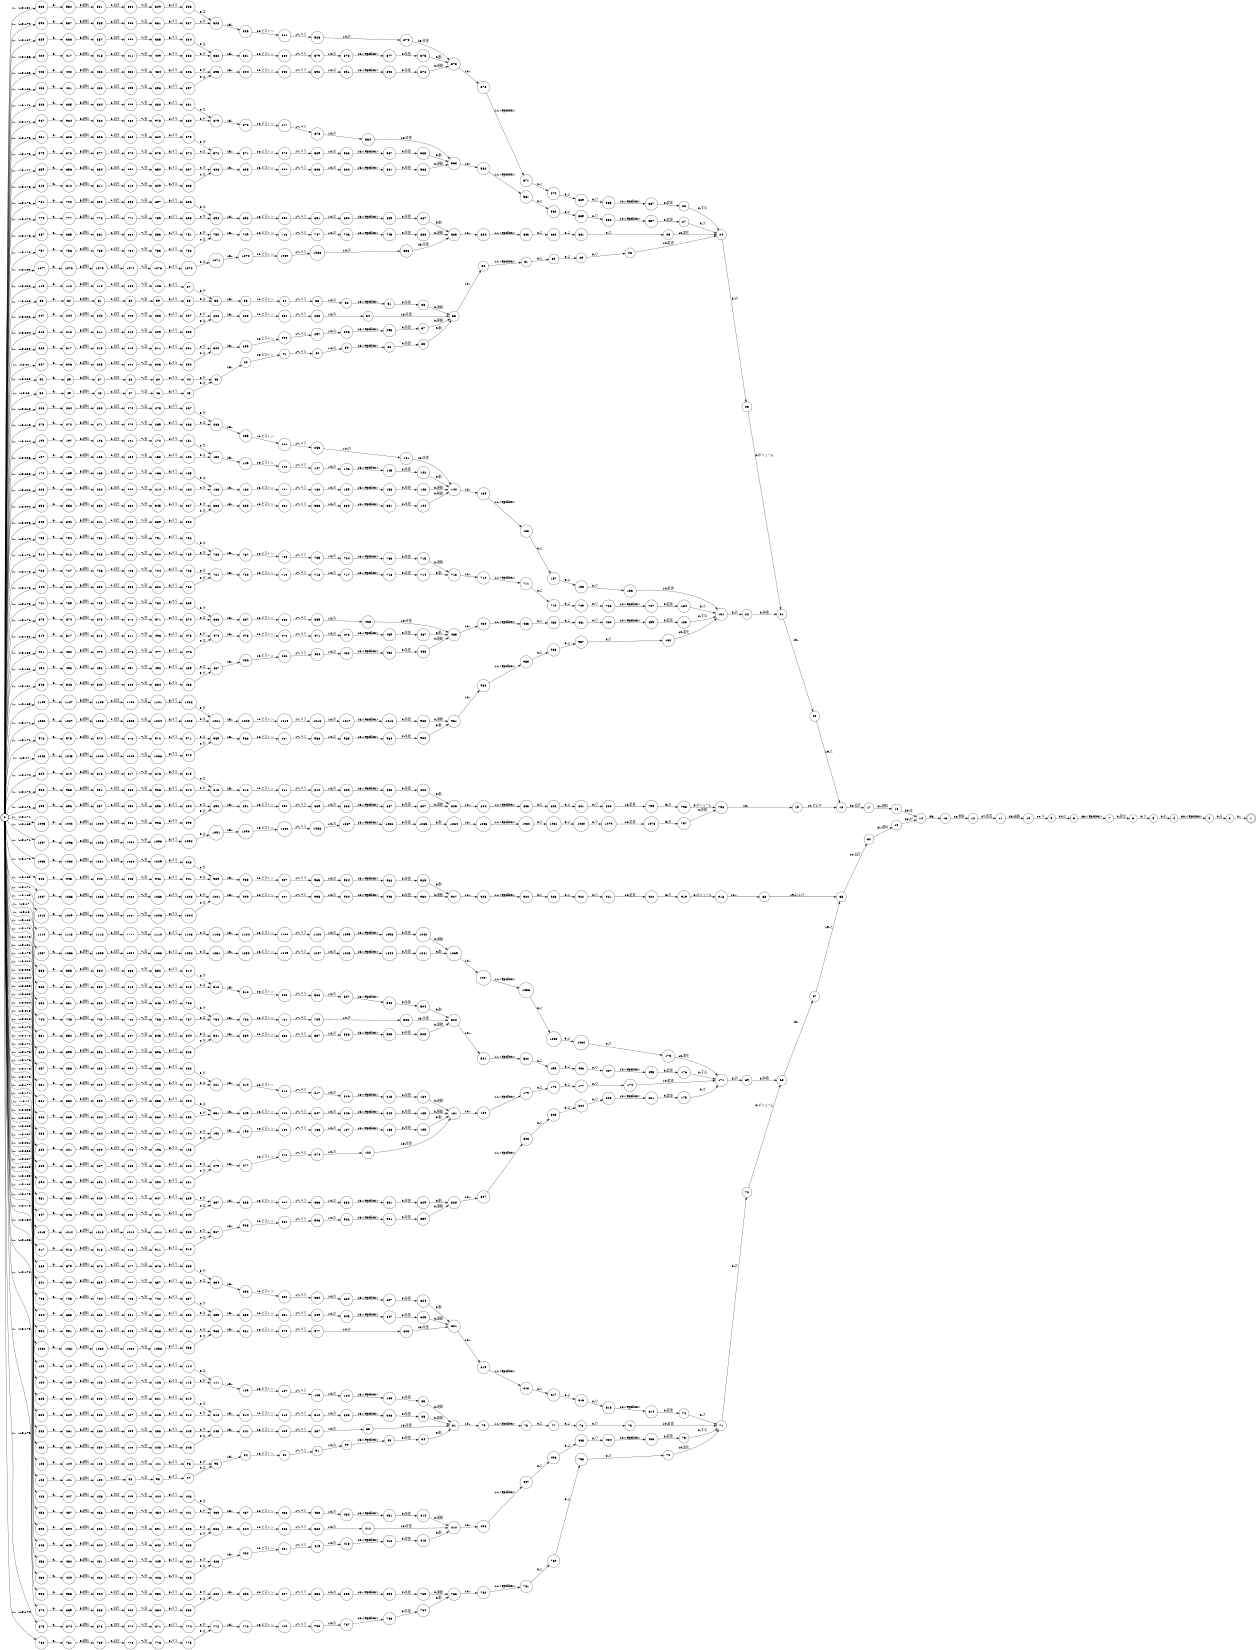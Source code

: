 digraph FST {
rankdir = LR;
size = "8.5,11";
label = "";
center = 1;
orientation = Portrait;
ranksep = "0.4";
nodesep = "0.25";
0 [label = "0", shape = circle, style = bold, fontsize = 14]
	0 -> 50 [label = "1:、/-15.23", fontsize = 14];
	0 -> 63 [label = "1:、/-15.229", fontsize = 14];
	0 -> 92 [label = "1:、/-15.229", fontsize = 14];
	0 -> 102 [label = "1:、/-15.229", fontsize = 14];
	0 -> 115 [label = "1:、/-15.228", fontsize = 14];
	0 -> 120 [label = "1:、/-15.228", fontsize = 14];
	0 -> 125 [label = "1:、/-15.227", fontsize = 14];
	0 -> 130 [label = "1:、/-15.226", fontsize = 14];
	0 -> 157 [label = "1:、/-15.226", fontsize = 14];
	0 -> 170 [label = "1:、/-15.225", fontsize = 14];
	0 -> 199 [label = "1:、/-15.224", fontsize = 14];
	0 -> 202 [label = "1:、/-15.224", fontsize = 14];
	0 -> 213 [label = "1:、/-15.224", fontsize = 14];
	0 -> 228 [label = "1:、/-15.223", fontsize = 14];
	0 -> 231 [label = "1:、/-15.223", fontsize = 14];
	0 -> 236 [label = "1:、/-15.223", fontsize = 14];
	0 -> 247 [label = "1:、/-15.222", fontsize = 14];
	0 -> 252 [label = "1:、/-15.222", fontsize = 14];
	0 -> 257 [label = "1:、/-15.222", fontsize = 14];
	0 -> 262 [label = "1:、/-15.221", fontsize = 14];
	0 -> 273 [label = "1:、/-15.219", fontsize = 14];
	0 -> 286 [label = "1:、/-15.218", fontsize = 14];
	0 -> 289 [label = "1:、/-15.218", fontsize = 14];
	0 -> 294 [label = "1:、/-15.216", fontsize = 14];
	0 -> 307 [label = "1:、/-15.21", fontsize = 14];
	0 -> 320 [label = "1:、/-15.209", fontsize = 14];
	0 -> 325 [label = "1:、/-15.209", fontsize = 14];
	0 -> 330 [label = "1:、/-15.207", fontsize = 14];
	0 -> 343 [label = "1:、/-15.206", fontsize = 14];
	0 -> 358 [label = "1:、/-15.204", fontsize = 14];
	0 -> 361 [label = "1:、/-15.204", fontsize = 14];
	0 -> 366 [label = "1:、/-15.203", fontsize = 14];
	0 -> 389 [label = "1:、/-15.187", fontsize = 14];
	0 -> 402 [label = "1:、/-15.186", fontsize = 14];
	0 -> 420 [label = "1:、/-15.186", fontsize = 14];
	0 -> 430 [label = "1:、/-15.186", fontsize = 14];
	0 -> 443 [label = "1:、/-15.185", fontsize = 14];
	0 -> 448 [label = "1:、/-15.185", fontsize = 14];
	0 -> 453 [label = "1:、/-15.184", fontsize = 14];
	0 -> 458 [label = "1:、/-15.183", fontsize = 14];
	0 -> 481 [label = "1:、/-15.183", fontsize = 14];
	0 -> 494 [label = "1:、/-15.182", fontsize = 14];
	0 -> 519 [label = "1:、/-15.182", fontsize = 14];
	0 -> 522 [label = "1:、/-15.182", fontsize = 14];
	0 -> 533 [label = "1:、/-15.181", fontsize = 14];
	0 -> 548 [label = "1:、/-15.181", fontsize = 14];
	0 -> 551 [label = "1:、/-15.181", fontsize = 14];
	0 -> 556 [label = "1:、/-15.18", fontsize = 14];
	0 -> 579 [label = "1:、/-15.179", fontsize = 14];
	0 -> 590 [label = "1:、/-15.179", fontsize = 14];
	0 -> 595 [label = "1:、/-15.179", fontsize = 14];
	0 -> 600 [label = "1:、/-15.179", fontsize = 14];
	0 -> 613 [label = "1:、/-15.178", fontsize = 14];
	0 -> 631 [label = "1:、/-15.178", fontsize = 14];
	0 -> 641 [label = "1:、/-15.178", fontsize = 14];
	0 -> 646 [label = "1:、/-15.178", fontsize = 14];
	0 -> 659 [label = "1:、/-15.177", fontsize = 14];
	0 -> 664 [label = "1:、/-15.177", fontsize = 14];
	0 -> 675 [label = "1:、/-15.176", fontsize = 14];
	0 -> 680 [label = "1:、/-15.176", fontsize = 14];
	0 -> 701 [label = "1:、/-15.176", fontsize = 14];
	0 -> 706 [label = "1:、/-15.175", fontsize = 14];
	0 -> 728 [label = "1:、/-15.175", fontsize = 14];
	0 -> 744 [label = "1:、/-15.175", fontsize = 14];
	0 -> 741 [label = "1:、/-15.175", fontsize = 14];
	0 -> 757 [label = "1:、/-15.175", fontsize = 14];
	0 -> 779 [label = "1:、/-15.174", fontsize = 14];
	0 -> 782 [label = "1:、/-15.174", fontsize = 14];
	0 -> 795 [label = "1:、/-15.174", fontsize = 14];
	0 -> 820 [label = "1:、/-15.174", fontsize = 14];
	0 -> 847 [label = "1:、/-15.173", fontsize = 14];
	0 -> 844 [label = "1:、/-15.173", fontsize = 14];
	0 -> 852 [label = "1:、/-15.173", fontsize = 14];
	0 -> 867 [label = "1:、/-15.173", fontsize = 14];
	0 -> 870 [label = "1:、/-15.173", fontsize = 14];
	0 -> 875 [label = "1:、/-15.173", fontsize = 14];
	0 -> 886 [label = "1:、/-15.173", fontsize = 14];
	0 -> 899 [label = "1:、/-15.172", fontsize = 14];
	0 -> 917 [label = "1:、/-15.172", fontsize = 14];
	0 -> 914 [label = "1:、/-15.172", fontsize = 14];
	0 -> 946 [label = "1:、/-15.172", fontsize = 14];
	0 -> 936 [label = "1:、/-15.172", fontsize = 14];
	0 -> 951 [label = "1:、/-15.172", fontsize = 14];
	0 -> 956 [label = "1:、/-15.172", fontsize = 14];
	0 -> 976 [label = "1:、/-15.172", fontsize = 14];
	0 -> 987 [label = "1:、/-15.171", fontsize = 14];
	0 -> 992 [label = "1:、/-15.171", fontsize = 14];
	0 -> 1010 [label = "1:、/-15.171", fontsize = 14];
	0 -> 1005 [label = "1:、/-15.171", fontsize = 14];
	0 -> 1015 [label = "1:、/-15.171", fontsize = 14];
	0 -> 1028 [label = "1:、/-15.171", fontsize = 14];
	0 -> 1033 [label = "1:、/-15.171", fontsize = 14];
	0 -> 1057 [label = "1:、/-15.17", fontsize = 14];
	0 -> 1048 [label = "1:、/-15.17", fontsize = 14];
	0 -> 1062 [label = "1:、/-15.17", fontsize = 14];
	0 -> 1067 [label = "1:、/-15.169", fontsize = 14];
	0 -> 1077 [label = "1:、/-15.169", fontsize = 14];
	0 -> 1097 [label = "1:、/-15.169", fontsize = 14];
	0 -> 1114 [label = "1:、/-15.169", fontsize = 14];
	0 -> 1109 [label = "1:、/-15.169", fontsize = 14];
1 [label = "1", shape = doublecircle, style = solid, fontsize = 14]
2 [label = "2", shape = circle, style = solid, fontsize = 14]
	2 -> 1 [label = "0:。", fontsize = 14];
3 [label = "3", shape = circle, style = solid, fontsize = 14]
	3 -> 2 [label = "0:る", fontsize = 14];
4 [label = "4", shape = circle, style = solid, fontsize = 14]
	4 -> 3 [label = "30:<epsilon>", fontsize = 14];
5 [label = "5", shape = circle, style = solid, fontsize = 14]
	5 -> 4 [label = "0:れ", fontsize = 14];
6 [label = "6", shape = circle, style = solid, fontsize = 14]
	6 -> 5 [label = "0:さ", fontsize = 14];
7 [label = "7", shape = circle, style = solid, fontsize = 14]
	7 -> 6 [label = "0:排出", fontsize = 14];
8 [label = "8", shape = circle, style = solid, fontsize = 14]
	8 -> 7 [label = "23:<epsilon>", fontsize = 14];
9 [label = "9", shape = circle, style = solid, fontsize = 14]
	9 -> 8 [label = "24:に", fontsize = 14];
10 [label = "10", shape = circle, style = solid, fontsize = 14]
	10 -> 9 [label = "29:４", fontsize = 14];
11 [label = "11", shape = circle, style = solid, fontsize = 14]
	11 -> 10 [label = "28:通路", fontsize = 14];
12 [label = "12", shape = circle, style = solid, fontsize = 14]
	12 -> 11 [label = "27:放電", fontsize = 14];
13 [label = "13", shape = circle, style = solid, fontsize = 14]
	13 -> 12 [label = "26:燃料", fontsize = 14];
14 [label = "14", shape = circle, style = solid, fontsize = 14]
	14 -> 13 [label = "25:、", fontsize = 14];
15 [label = "15", shape = circle, style = solid, fontsize = 14]
	15 -> 14 [label = "22:が", fontsize = 14];
16 [label = "16", shape = circle, style = solid, fontsize = 14]
	16 -> 14 [label = "22:は", fontsize = 14];
17 [label = "17", shape = circle, style = solid, fontsize = 14]
	17 -> 16 [label = "21:燃料", fontsize = 14];
18 [label = "18", shape = circle, style = solid, fontsize = 14]
	18 -> 17 [label = "20:加圧", fontsize = 14];
19 [label = "19", shape = circle, style = solid, fontsize = 14]
	19 -> 18 [label = "19:および", fontsize = 14];
20 [label = "20", shape = circle, style = solid, fontsize = 14]
	20 -> 18 [label = "19:と", fontsize = 14];
21 [label = "21", shape = circle, style = solid, fontsize = 14]
	21 -> 20 [label = "18:、", fontsize = 14];
22 [label = "22", shape = circle, style = solid, fontsize = 14]
	22 -> 21 [label = "2:体積", fontsize = 14];
23 [label = "23", shape = circle, style = solid, fontsize = 14]
	23 -> 21 [label = "2:ボリューム", fontsize = 14];
24 [label = "24", shape = circle, style = solid, fontsize = 14]
	24 -> 23 [label = "3:の", fontsize = 14];
25 [label = "25", shape = circle, style = solid, fontsize = 14]
	25 -> 24 [label = "10:変化", fontsize = 14];
26 [label = "26", shape = circle, style = solid, fontsize = 14]
	26 -> 24 [label = "10:変更", fontsize = 14];
27 [label = "27", shape = circle, style = solid, fontsize = 14]
	27 -> 24 [label = "0:さ", fontsize = 14];
28 [label = "28", shape = circle, style = solid, fontsize = 14]
	28 -> 24 [label = "0:する", fontsize = 14];
29 [label = "29", shape = circle, style = solid, fontsize = 14]
	29 -> 26 [label = "0:り", fontsize = 14];
30 [label = "30", shape = circle, style = solid, fontsize = 14]
	30 -> 29 [label = "0:よ", fontsize = 14];
31 [label = "31", shape = circle, style = solid, fontsize = 14]
	31 -> 30 [label = "0:に", fontsize = 14];
32 [label = "32", shape = circle, style = solid, fontsize = 14]
	32 -> 31 [label = "11:<epsilon>", fontsize = 14];
33 [label = "33", shape = circle, style = solid, fontsize = 14]
	33 -> 32 [label = "12:、", fontsize = 14];
34 [label = "34", shape = circle, style = solid, fontsize = 14]
	34 -> 33 [label = "13:往復", fontsize = 14];
35 [label = "35", shape = circle, style = solid, fontsize = 14]
	35 -> 33 [label = "0:動", fontsize = 14];
36 [label = "36", shape = circle, style = solid, fontsize = 14]
	36 -> 33 [label = "0:運動", fontsize = 14];
37 [label = "37", shape = circle, style = solid, fontsize = 14]
	37 -> 33 [label = "0:移動", fontsize = 14];
38 [label = "38", shape = circle, style = solid, fontsize = 14]
	38 -> 35 [label = "0:往復", fontsize = 14];
39 [label = "39", shape = circle, style = solid, fontsize = 14]
	39 -> 38 [label = "13:<epsilon>", fontsize = 14];
40 [label = "40", shape = circle, style = solid, fontsize = 14]
	40 -> 39 [label = "14:の", fontsize = 14];
41 [label = "41", shape = circle, style = solid, fontsize = 14]
	41 -> 40 [label = "17:４３", fontsize = 14];
42 [label = "42", shape = circle, style = solid, fontsize = 14]
	42 -> 41 [label = "16:ピストン", fontsize = 14];
43 [label = "43", shape = circle, style = solid, fontsize = 14]
	43 -> 42 [label = "15:、", fontsize = 14];
44 [label = "44", shape = circle, style = solid, fontsize = 14]
	44 -> 43 [label = "9:が", fontsize = 14];
45 [label = "45", shape = circle, style = solid, fontsize = 14]
	45 -> 43 [label = "9:は", fontsize = 14];
46 [label = "46", shape = circle, style = solid, fontsize = 14]
	46 -> 45 [label = "8:４５", fontsize = 14];
47 [label = "47", shape = circle, style = solid, fontsize = 14]
	47 -> 46 [label = "7:室", fontsize = 14];
48 [label = "48", shape = circle, style = solid, fontsize = 14]
	48 -> 47 [label = "6:加圧", fontsize = 14];
49 [label = "49", shape = circle, style = solid, fontsize = 14]
	49 -> 48 [label = "5:燃料", fontsize = 14];
50 [label = "50", shape = circle, style = solid, fontsize = 14]
	50 -> 49 [label = "4:、", fontsize = 14];
51 [label = "51", shape = circle, style = solid, fontsize = 14]
	51 -> 36 [label = "0:往復", fontsize = 14];
52 [label = "52", shape = circle, style = solid, fontsize = 14]
	52 -> 51 [label = "13:<epsilon>", fontsize = 14];
53 [label = "53", shape = circle, style = solid, fontsize = 14]
	53 -> 52 [label = "14:の", fontsize = 14];
54 [label = "54", shape = circle, style = solid, fontsize = 14]
	54 -> 53 [label = "17:４３", fontsize = 14];
55 [label = "55", shape = circle, style = solid, fontsize = 14]
	55 -> 54 [label = "16:ピストン", fontsize = 14];
56 [label = "56", shape = circle, style = solid, fontsize = 14]
	56 -> 55 [label = "15:、", fontsize = 14];
57 [label = "57", shape = circle, style = solid, fontsize = 14]
	57 -> 56 [label = "9:が", fontsize = 14];
58 [label = "58", shape = circle, style = solid, fontsize = 14]
	58 -> 56 [label = "9:は", fontsize = 14];
59 [label = "59", shape = circle, style = solid, fontsize = 14]
	59 -> 58 [label = "8:４５", fontsize = 14];
60 [label = "60", shape = circle, style = solid, fontsize = 14]
	60 -> 59 [label = "7:室", fontsize = 14];
61 [label = "61", shape = circle, style = solid, fontsize = 14]
	61 -> 60 [label = "6:加圧", fontsize = 14];
62 [label = "62", shape = circle, style = solid, fontsize = 14]
	62 -> 61 [label = "5:燃料", fontsize = 14];
63 [label = "63", shape = circle, style = solid, fontsize = 14]
	63 -> 62 [label = "4:、", fontsize = 14];
64 [label = "64", shape = circle, style = solid, fontsize = 14]
	64 -> 15 [label = "21:燃料", fontsize = 14];
65 [label = "65", shape = circle, style = solid, fontsize = 14]
	65 -> 64 [label = "20:加圧", fontsize = 14];
66 [label = "66", shape = circle, style = solid, fontsize = 14]
	66 -> 65 [label = "19:および", fontsize = 14];
67 [label = "67", shape = circle, style = solid, fontsize = 14]
	67 -> 65 [label = "19:と", fontsize = 14];
68 [label = "68", shape = circle, style = solid, fontsize = 14]
	68 -> 67 [label = "18:、", fontsize = 14];
69 [label = "69", shape = circle, style = solid, fontsize = 14]
	69 -> 68 [label = "2:体積", fontsize = 14];
70 [label = "70", shape = circle, style = solid, fontsize = 14]
	70 -> 68 [label = "2:ボリューム", fontsize = 14];
71 [label = "71", shape = circle, style = solid, fontsize = 14]
	71 -> 70 [label = "3:の", fontsize = 14];
72 [label = "72", shape = circle, style = solid, fontsize = 14]
	72 -> 71 [label = "10:変化", fontsize = 14];
73 [label = "73", shape = circle, style = solid, fontsize = 14]
	73 -> 71 [label = "10:変更", fontsize = 14];
74 [label = "74", shape = circle, style = solid, fontsize = 14]
	74 -> 71 [label = "0:さ", fontsize = 14];
75 [label = "75", shape = circle, style = solid, fontsize = 14]
	75 -> 71 [label = "0:する", fontsize = 14];
76 [label = "76", shape = circle, style = solid, fontsize = 14]
	76 -> 73 [label = "0:り", fontsize = 14];
77 [label = "77", shape = circle, style = solid, fontsize = 14]
	77 -> 76 [label = "0:よ", fontsize = 14];
78 [label = "78", shape = circle, style = solid, fontsize = 14]
	78 -> 77 [label = "0:に", fontsize = 14];
79 [label = "79", shape = circle, style = solid, fontsize = 14]
	79 -> 78 [label = "11:<epsilon>", fontsize = 14];
80 [label = "80", shape = circle, style = solid, fontsize = 14]
	80 -> 44 [label = "8:４５", fontsize = 14];
81 [label = "81", shape = circle, style = solid, fontsize = 14]
	81 -> 79 [label = "12:、", fontsize = 14];
82 [label = "82", shape = circle, style = solid, fontsize = 14]
	82 -> 80 [label = "7:室", fontsize = 14];
83 [label = "83", shape = circle, style = solid, fontsize = 14]
	83 -> 81 [label = "13:往復", fontsize = 14];
84 [label = "84", shape = circle, style = solid, fontsize = 14]
	84 -> 81 [label = "0:動", fontsize = 14];
85 [label = "85", shape = circle, style = solid, fontsize = 14]
	85 -> 81 [label = "0:運動", fontsize = 14];
86 [label = "86", shape = circle, style = solid, fontsize = 14]
	86 -> 81 [label = "0:移動", fontsize = 14];
87 [label = "87", shape = circle, style = solid, fontsize = 14]
	87 -> 82 [label = "6:加圧", fontsize = 14];
88 [label = "88", shape = circle, style = solid, fontsize = 14]
	88 -> 84 [label = "0:往復", fontsize = 14];
89 [label = "89", shape = circle, style = solid, fontsize = 14]
	89 -> 87 [label = "5:燃料", fontsize = 14];
90 [label = "90", shape = circle, style = solid, fontsize = 14]
	90 -> 88 [label = "13:<epsilon>", fontsize = 14];
91 [label = "91", shape = circle, style = solid, fontsize = 14]
	91 -> 90 [label = "14:の", fontsize = 14];
92 [label = "92", shape = circle, style = solid, fontsize = 14]
	92 -> 89 [label = "4:、", fontsize = 14];
93 [label = "93", shape = circle, style = solid, fontsize = 14]
	93 -> 91 [label = "17:４３", fontsize = 14];
94 [label = "94", shape = circle, style = solid, fontsize = 14]
	94 -> 93 [label = "16:ピストン", fontsize = 14];
95 [label = "95", shape = circle, style = solid, fontsize = 14]
	95 -> 94 [label = "15:、", fontsize = 14];
96 [label = "96", shape = circle, style = solid, fontsize = 14]
	96 -> 95 [label = "9:が", fontsize = 14];
97 [label = "97", shape = circle, style = solid, fontsize = 14]
	97 -> 95 [label = "9:は", fontsize = 14];
98 [label = "98", shape = circle, style = solid, fontsize = 14]
	98 -> 97 [label = "8:４５", fontsize = 14];
99 [label = "99", shape = circle, style = solid, fontsize = 14]
	99 -> 98 [label = "7:室", fontsize = 14];
100 [label = "100", shape = circle, style = solid, fontsize = 14]
	100 -> 99 [label = "6:加圧", fontsize = 14];
101 [label = "101", shape = circle, style = solid, fontsize = 14]
	101 -> 100 [label = "5:燃料", fontsize = 14];
102 [label = "102", shape = circle, style = solid, fontsize = 14]
	102 -> 101 [label = "4:、", fontsize = 14];
103 [label = "103", shape = circle, style = solid, fontsize = 14]
	103 -> 85 [label = "0:往復", fontsize = 14];
104 [label = "104", shape = circle, style = solid, fontsize = 14]
	104 -> 103 [label = "13:<epsilon>", fontsize = 14];
105 [label = "105", shape = circle, style = solid, fontsize = 14]
	105 -> 104 [label = "14:の", fontsize = 14];
106 [label = "106", shape = circle, style = solid, fontsize = 14]
	106 -> 57 [label = "8:４５", fontsize = 14];
107 [label = "107", shape = circle, style = solid, fontsize = 14]
	107 -> 105 [label = "17:４３", fontsize = 14];
108 [label = "108", shape = circle, style = solid, fontsize = 14]
	108 -> 106 [label = "7:室", fontsize = 14];
109 [label = "109", shape = circle, style = solid, fontsize = 14]
	109 -> 107 [label = "16:ピストン", fontsize = 14];
110 [label = "110", shape = circle, style = solid, fontsize = 14]
	110 -> 108 [label = "6:加圧", fontsize = 14];
111 [label = "111", shape = circle, style = solid, fontsize = 14]
	111 -> 109 [label = "15:、", fontsize = 14];
112 [label = "112", shape = circle, style = solid, fontsize = 14]
	112 -> 110 [label = "5:燃料", fontsize = 14];
113 [label = "113", shape = circle, style = solid, fontsize = 14]
	113 -> 111 [label = "9:が", fontsize = 14];
114 [label = "114", shape = circle, style = solid, fontsize = 14]
	114 -> 111 [label = "9:は", fontsize = 14];
115 [label = "115", shape = circle, style = solid, fontsize = 14]
	115 -> 112 [label = "4:、", fontsize = 14];
116 [label = "116", shape = circle, style = solid, fontsize = 14]
	116 -> 114 [label = "8:４５", fontsize = 14];
117 [label = "117", shape = circle, style = solid, fontsize = 14]
	117 -> 116 [label = "7:室", fontsize = 14];
118 [label = "118", shape = circle, style = solid, fontsize = 14]
	118 -> 117 [label = "6:加圧", fontsize = 14];
119 [label = "119", shape = circle, style = solid, fontsize = 14]
	119 -> 118 [label = "5:燃料", fontsize = 14];
120 [label = "120", shape = circle, style = solid, fontsize = 14]
	120 -> 119 [label = "4:、", fontsize = 14];
121 [label = "121", shape = circle, style = solid, fontsize = 14]
	121 -> 96 [label = "8:４５", fontsize = 14];
122 [label = "122", shape = circle, style = solid, fontsize = 14]
	122 -> 121 [label = "7:室", fontsize = 14];
123 [label = "123", shape = circle, style = solid, fontsize = 14]
	123 -> 122 [label = "6:加圧", fontsize = 14];
124 [label = "124", shape = circle, style = solid, fontsize = 14]
	124 -> 123 [label = "5:燃料", fontsize = 14];
125 [label = "125", shape = circle, style = solid, fontsize = 14]
	125 -> 124 [label = "4:、", fontsize = 14];
126 [label = "126", shape = circle, style = solid, fontsize = 14]
	126 -> 113 [label = "8:４５", fontsize = 14];
127 [label = "127", shape = circle, style = solid, fontsize = 14]
	127 -> 126 [label = "7:室", fontsize = 14];
128 [label = "128", shape = circle, style = solid, fontsize = 14]
	128 -> 127 [label = "6:加圧", fontsize = 14];
129 [label = "129", shape = circle, style = solid, fontsize = 14]
	129 -> 128 [label = "5:燃料", fontsize = 14];
130 [label = "130", shape = circle, style = solid, fontsize = 14]
	130 -> 129 [label = "4:、", fontsize = 14];
131 [label = "131", shape = circle, style = solid, fontsize = 14]
	131 -> 22 [label = "3:の", fontsize = 14];
132 [label = "132", shape = circle, style = solid, fontsize = 14]
	132 -> 131 [label = "10:変化", fontsize = 14];
133 [label = "133", shape = circle, style = solid, fontsize = 14]
	133 -> 131 [label = "10:変更", fontsize = 14];
134 [label = "134", shape = circle, style = solid, fontsize = 14]
	134 -> 131 [label = "0:さ", fontsize = 14];
135 [label = "135", shape = circle, style = solid, fontsize = 14]
	135 -> 131 [label = "0:する", fontsize = 14];
136 [label = "136", shape = circle, style = solid, fontsize = 14]
	136 -> 133 [label = "0:り", fontsize = 14];
137 [label = "137", shape = circle, style = solid, fontsize = 14]
	137 -> 136 [label = "0:よ", fontsize = 14];
138 [label = "138", shape = circle, style = solid, fontsize = 14]
	138 -> 137 [label = "0:に", fontsize = 14];
139 [label = "139", shape = circle, style = solid, fontsize = 14]
	139 -> 138 [label = "11:<epsilon>", fontsize = 14];
140 [label = "140", shape = circle, style = solid, fontsize = 14]
	140 -> 139 [label = "12:、", fontsize = 14];
141 [label = "141", shape = circle, style = solid, fontsize = 14]
	141 -> 140 [label = "13:往復", fontsize = 14];
142 [label = "142", shape = circle, style = solid, fontsize = 14]
	142 -> 140 [label = "0:動", fontsize = 14];
143 [label = "143", shape = circle, style = solid, fontsize = 14]
	143 -> 140 [label = "0:運動", fontsize = 14];
144 [label = "144", shape = circle, style = solid, fontsize = 14]
	144 -> 140 [label = "0:移動", fontsize = 14];
145 [label = "145", shape = circle, style = solid, fontsize = 14]
	145 -> 142 [label = "0:往復", fontsize = 14];
146 [label = "146", shape = circle, style = solid, fontsize = 14]
	146 -> 145 [label = "13:<epsilon>", fontsize = 14];
147 [label = "147", shape = circle, style = solid, fontsize = 14]
	147 -> 146 [label = "14:の", fontsize = 14];
148 [label = "148", shape = circle, style = solid, fontsize = 14]
	148 -> 147 [label = "17:４３", fontsize = 14];
149 [label = "149", shape = circle, style = solid, fontsize = 14]
	149 -> 148 [label = "16:ピストン", fontsize = 14];
150 [label = "150", shape = circle, style = solid, fontsize = 14]
	150 -> 149 [label = "15:、", fontsize = 14];
151 [label = "151", shape = circle, style = solid, fontsize = 14]
	151 -> 150 [label = "9:が", fontsize = 14];
152 [label = "152", shape = circle, style = solid, fontsize = 14]
	152 -> 150 [label = "9:は", fontsize = 14];
153 [label = "153", shape = circle, style = solid, fontsize = 14]
	153 -> 152 [label = "8:４５", fontsize = 14];
154 [label = "154", shape = circle, style = solid, fontsize = 14]
	154 -> 153 [label = "7:室", fontsize = 14];
155 [label = "155", shape = circle, style = solid, fontsize = 14]
	155 -> 154 [label = "6:加圧", fontsize = 14];
156 [label = "156", shape = circle, style = solid, fontsize = 14]
	156 -> 155 [label = "5:燃料", fontsize = 14];
157 [label = "157", shape = circle, style = solid, fontsize = 14]
	157 -> 156 [label = "4:、", fontsize = 14];
158 [label = "158", shape = circle, style = solid, fontsize = 14]
	158 -> 143 [label = "0:往復", fontsize = 14];
159 [label = "159", shape = circle, style = solid, fontsize = 14]
	159 -> 158 [label = "13:<epsilon>", fontsize = 14];
160 [label = "160", shape = circle, style = solid, fontsize = 14]
	160 -> 159 [label = "14:の", fontsize = 14];
161 [label = "161", shape = circle, style = solid, fontsize = 14]
	161 -> 160 [label = "17:４３", fontsize = 14];
162 [label = "162", shape = circle, style = solid, fontsize = 14]
	162 -> 161 [label = "16:ピストン", fontsize = 14];
163 [label = "163", shape = circle, style = solid, fontsize = 14]
	163 -> 162 [label = "15:、", fontsize = 14];
164 [label = "164", shape = circle, style = solid, fontsize = 14]
	164 -> 163 [label = "9:が", fontsize = 14];
165 [label = "165", shape = circle, style = solid, fontsize = 14]
	165 -> 163 [label = "9:は", fontsize = 14];
166 [label = "166", shape = circle, style = solid, fontsize = 14]
	166 -> 165 [label = "8:４５", fontsize = 14];
167 [label = "167", shape = circle, style = solid, fontsize = 14]
	167 -> 166 [label = "7:室", fontsize = 14];
168 [label = "168", shape = circle, style = solid, fontsize = 14]
	168 -> 167 [label = "6:加圧", fontsize = 14];
169 [label = "169", shape = circle, style = solid, fontsize = 14]
	169 -> 168 [label = "5:燃料", fontsize = 14];
170 [label = "170", shape = circle, style = solid, fontsize = 14]
	170 -> 169 [label = "4:、", fontsize = 14];
171 [label = "171", shape = circle, style = solid, fontsize = 14]
	171 -> 69 [label = "3:の", fontsize = 14];
172 [label = "172", shape = circle, style = solid, fontsize = 14]
	172 -> 151 [label = "8:４５", fontsize = 14];
173 [label = "173", shape = circle, style = solid, fontsize = 14]
	173 -> 171 [label = "10:変化", fontsize = 14];
174 [label = "174", shape = circle, style = solid, fontsize = 14]
	174 -> 171 [label = "10:変更", fontsize = 14];
175 [label = "175", shape = circle, style = solid, fontsize = 14]
	175 -> 171 [label = "0:さ", fontsize = 14];
176 [label = "176", shape = circle, style = solid, fontsize = 14]
	176 -> 171 [label = "0:する", fontsize = 14];
177 [label = "177", shape = circle, style = solid, fontsize = 14]
	177 -> 174 [label = "0:り", fontsize = 14];
178 [label = "178", shape = circle, style = solid, fontsize = 14]
	178 -> 177 [label = "0:よ", fontsize = 14];
179 [label = "179", shape = circle, style = solid, fontsize = 14]
	179 -> 178 [label = "0:に", fontsize = 14];
180 [label = "180", shape = circle, style = solid, fontsize = 14]
	180 -> 179 [label = "11:<epsilon>", fontsize = 14];
181 [label = "181", shape = circle, style = solid, fontsize = 14]
	181 -> 180 [label = "12:、", fontsize = 14];
182 [label = "182", shape = circle, style = solid, fontsize = 14]
	182 -> 181 [label = "13:往復", fontsize = 14];
183 [label = "183", shape = circle, style = solid, fontsize = 14]
	183 -> 181 [label = "0:動", fontsize = 14];
184 [label = "184", shape = circle, style = solid, fontsize = 14]
	184 -> 181 [label = "0:運動", fontsize = 14];
185 [label = "185", shape = circle, style = solid, fontsize = 14]
	185 -> 181 [label = "0:移動", fontsize = 14];
186 [label = "186", shape = circle, style = solid, fontsize = 14]
	186 -> 183 [label = "0:往復", fontsize = 14];
187 [label = "187", shape = circle, style = solid, fontsize = 14]
	187 -> 186 [label = "13:<epsilon>", fontsize = 14];
188 [label = "188", shape = circle, style = solid, fontsize = 14]
	188 -> 187 [label = "14:の", fontsize = 14];
189 [label = "189", shape = circle, style = solid, fontsize = 14]
	189 -> 188 [label = "17:４３", fontsize = 14];
190 [label = "190", shape = circle, style = solid, fontsize = 14]
	190 -> 189 [label = "16:ピストン", fontsize = 14];
191 [label = "191", shape = circle, style = solid, fontsize = 14]
	191 -> 172 [label = "7:室", fontsize = 14];
192 [label = "192", shape = circle, style = solid, fontsize = 14]
	192 -> 190 [label = "15:、", fontsize = 14];
193 [label = "193", shape = circle, style = solid, fontsize = 14]
	193 -> 191 [label = "6:加圧", fontsize = 14];
194 [label = "194", shape = circle, style = solid, fontsize = 14]
	194 -> 192 [label = "9:が", fontsize = 14];
195 [label = "195", shape = circle, style = solid, fontsize = 14]
	195 -> 192 [label = "9:は", fontsize = 14];
196 [label = "196", shape = circle, style = solid, fontsize = 14]
	196 -> 195 [label = "8:４５", fontsize = 14];
197 [label = "197", shape = circle, style = solid, fontsize = 14]
	197 -> 193 [label = "5:燃料", fontsize = 14];
198 [label = "198", shape = circle, style = solid, fontsize = 14]
	198 -> 196 [label = "7:室", fontsize = 14];
199 [label = "199", shape = circle, style = solid, fontsize = 14]
	199 -> 197 [label = "4:、", fontsize = 14];
200 [label = "200", shape = circle, style = solid, fontsize = 14]
	200 -> 198 [label = "6:加圧", fontsize = 14];
201 [label = "201", shape = circle, style = solid, fontsize = 14]
	201 -> 200 [label = "5:燃料", fontsize = 14];
202 [label = "202", shape = circle, style = solid, fontsize = 14]
	202 -> 201 [label = "4:、", fontsize = 14];
203 [label = "203", shape = circle, style = solid, fontsize = 14]
	203 -> 34 [label = "14:の", fontsize = 14];
204 [label = "204", shape = circle, style = solid, fontsize = 14]
	204 -> 203 [label = "17:４３", fontsize = 14];
205 [label = "205", shape = circle, style = solid, fontsize = 14]
	205 -> 204 [label = "16:ピストン", fontsize = 14];
206 [label = "206", shape = circle, style = solid, fontsize = 14]
	206 -> 205 [label = "15:、", fontsize = 14];
207 [label = "207", shape = circle, style = solid, fontsize = 14]
	207 -> 206 [label = "9:が", fontsize = 14];
208 [label = "208", shape = circle, style = solid, fontsize = 14]
	208 -> 206 [label = "9:は", fontsize = 14];
209 [label = "209", shape = circle, style = solid, fontsize = 14]
	209 -> 208 [label = "8:４５", fontsize = 14];
210 [label = "210", shape = circle, style = solid, fontsize = 14]
	210 -> 209 [label = "7:室", fontsize = 14];
211 [label = "211", shape = circle, style = solid, fontsize = 14]
	211 -> 210 [label = "6:加圧", fontsize = 14];
212 [label = "212", shape = circle, style = solid, fontsize = 14]
	212 -> 211 [label = "5:燃料", fontsize = 14];
213 [label = "213", shape = circle, style = solid, fontsize = 14]
	213 -> 212 [label = "4:、", fontsize = 14];
214 [label = "214", shape = circle, style = solid, fontsize = 14]
	214 -> 164 [label = "8:４５", fontsize = 14];
215 [label = "215", shape = circle, style = solid, fontsize = 14]
	215 -> 184 [label = "0:往復", fontsize = 14];
216 [label = "216", shape = circle, style = solid, fontsize = 14]
	216 -> 215 [label = "13:<epsilon>", fontsize = 14];
217 [label = "217", shape = circle, style = solid, fontsize = 14]
	217 -> 216 [label = "14:の", fontsize = 14];
218 [label = "218", shape = circle, style = solid, fontsize = 14]
	218 -> 217 [label = "17:４３", fontsize = 14];
219 [label = "219", shape = circle, style = solid, fontsize = 14]
	219 -> 218 [label = "16:ピストン", fontsize = 14];
220 [label = "220", shape = circle, style = solid, fontsize = 14]
	220 -> 214 [label = "7:室", fontsize = 14];
221 [label = "221", shape = circle, style = solid, fontsize = 14]
	221 -> 219 [label = "15:、", fontsize = 14];
222 [label = "222", shape = circle, style = solid, fontsize = 14]
	222 -> 220 [label = "6:加圧", fontsize = 14];
223 [label = "223", shape = circle, style = solid, fontsize = 14]
	223 -> 221 [label = "9:が", fontsize = 14];
224 [label = "224", shape = circle, style = solid, fontsize = 14]
	224 -> 221 [label = "9:は", fontsize = 14];
225 [label = "225", shape = circle, style = solid, fontsize = 14]
	225 -> 224 [label = "8:４５", fontsize = 14];
226 [label = "226", shape = circle, style = solid, fontsize = 14]
	226 -> 222 [label = "5:燃料", fontsize = 14];
227 [label = "227", shape = circle, style = solid, fontsize = 14]
	227 -> 225 [label = "7:室", fontsize = 14];
228 [label = "228", shape = circle, style = solid, fontsize = 14]
	228 -> 226 [label = "4:、", fontsize = 14];
229 [label = "229", shape = circle, style = solid, fontsize = 14]
	229 -> 227 [label = "6:加圧", fontsize = 14];
230 [label = "230", shape = circle, style = solid, fontsize = 14]
	230 -> 229 [label = "5:燃料", fontsize = 14];
231 [label = "231", shape = circle, style = solid, fontsize = 14]
	231 -> 230 [label = "4:、", fontsize = 14];
232 [label = "232", shape = circle, style = solid, fontsize = 14]
	232 -> 194 [label = "8:４５", fontsize = 14];
233 [label = "233", shape = circle, style = solid, fontsize = 14]
	233 -> 232 [label = "7:室", fontsize = 14];
234 [label = "234", shape = circle, style = solid, fontsize = 14]
	234 -> 233 [label = "6:加圧", fontsize = 14];
235 [label = "235", shape = circle, style = solid, fontsize = 14]
	235 -> 234 [label = "5:燃料", fontsize = 14];
236 [label = "236", shape = circle, style = solid, fontsize = 14]
	236 -> 235 [label = "4:、", fontsize = 14];
237 [label = "237", shape = circle, style = solid, fontsize = 14]
	237 -> 83 [label = "14:の", fontsize = 14];
238 [label = "238", shape = circle, style = solid, fontsize = 14]
	238 -> 207 [label = "8:４５", fontsize = 14];
239 [label = "239", shape = circle, style = solid, fontsize = 14]
	239 -> 237 [label = "17:４３", fontsize = 14];
240 [label = "240", shape = circle, style = solid, fontsize = 14]
	240 -> 238 [label = "7:室", fontsize = 14];
241 [label = "241", shape = circle, style = solid, fontsize = 14]
	241 -> 239 [label = "16:ピストン", fontsize = 14];
242 [label = "242", shape = circle, style = solid, fontsize = 14]
	242 -> 240 [label = "6:加圧", fontsize = 14];
243 [label = "243", shape = circle, style = solid, fontsize = 14]
	243 -> 241 [label = "15:、", fontsize = 14];
244 [label = "244", shape = circle, style = solid, fontsize = 14]
	244 -> 242 [label = "5:燃料", fontsize = 14];
245 [label = "245", shape = circle, style = solid, fontsize = 14]
	245 -> 243 [label = "9:が", fontsize = 14];
246 [label = "246", shape = circle, style = solid, fontsize = 14]
	246 -> 243 [label = "9:は", fontsize = 14];
247 [label = "247", shape = circle, style = solid, fontsize = 14]
	247 -> 244 [label = "4:、", fontsize = 14];
248 [label = "248", shape = circle, style = solid, fontsize = 14]
	248 -> 246 [label = "8:４５", fontsize = 14];
249 [label = "249", shape = circle, style = solid, fontsize = 14]
	249 -> 248 [label = "7:室", fontsize = 14];
250 [label = "250", shape = circle, style = solid, fontsize = 14]
	250 -> 249 [label = "6:加圧", fontsize = 14];
251 [label = "251", shape = circle, style = solid, fontsize = 14]
	251 -> 250 [label = "5:燃料", fontsize = 14];
252 [label = "252", shape = circle, style = solid, fontsize = 14]
	252 -> 251 [label = "4:、", fontsize = 14];
253 [label = "253", shape = circle, style = solid, fontsize = 14]
	253 -> 223 [label = "8:４５", fontsize = 14];
254 [label = "254", shape = circle, style = solid, fontsize = 14]
	254 -> 253 [label = "7:室", fontsize = 14];
255 [label = "255", shape = circle, style = solid, fontsize = 14]
	255 -> 254 [label = "6:加圧", fontsize = 14];
256 [label = "256", shape = circle, style = solid, fontsize = 14]
	256 -> 255 [label = "5:燃料", fontsize = 14];
257 [label = "257", shape = circle, style = solid, fontsize = 14]
	257 -> 256 [label = "4:、", fontsize = 14];
258 [label = "258", shape = circle, style = solid, fontsize = 14]
	258 -> 245 [label = "8:４５", fontsize = 14];
259 [label = "259", shape = circle, style = solid, fontsize = 14]
	259 -> 258 [label = "7:室", fontsize = 14];
260 [label = "260", shape = circle, style = solid, fontsize = 14]
	260 -> 259 [label = "6:加圧", fontsize = 14];
261 [label = "261", shape = circle, style = solid, fontsize = 14]
	261 -> 260 [label = "5:燃料", fontsize = 14];
262 [label = "262", shape = circle, style = solid, fontsize = 14]
	262 -> 261 [label = "4:、", fontsize = 14];
263 [label = "263", shape = circle, style = solid, fontsize = 14]
	263 -> 141 [label = "14:の", fontsize = 14];
264 [label = "264", shape = circle, style = solid, fontsize = 14]
	264 -> 263 [label = "17:４３", fontsize = 14];
265 [label = "265", shape = circle, style = solid, fontsize = 14]
	265 -> 264 [label = "16:ピストン", fontsize = 14];
266 [label = "266", shape = circle, style = solid, fontsize = 14]
	266 -> 265 [label = "15:、", fontsize = 14];
267 [label = "267", shape = circle, style = solid, fontsize = 14]
	267 -> 266 [label = "9:が", fontsize = 14];
268 [label = "268", shape = circle, style = solid, fontsize = 14]
	268 -> 266 [label = "9:は", fontsize = 14];
269 [label = "269", shape = circle, style = solid, fontsize = 14]
	269 -> 268 [label = "8:４５", fontsize = 14];
270 [label = "270", shape = circle, style = solid, fontsize = 14]
	270 -> 269 [label = "7:室", fontsize = 14];
271 [label = "271", shape = circle, style = solid, fontsize = 14]
	271 -> 270 [label = "6:加圧", fontsize = 14];
272 [label = "272", shape = circle, style = solid, fontsize = 14]
	272 -> 271 [label = "5:燃料", fontsize = 14];
273 [label = "273", shape = circle, style = solid, fontsize = 14]
	273 -> 272 [label = "4:、", fontsize = 14];
274 [label = "274", shape = circle, style = solid, fontsize = 14]
	274 -> 182 [label = "14:の", fontsize = 14];
275 [label = "275", shape = circle, style = solid, fontsize = 14]
	275 -> 267 [label = "8:４５", fontsize = 14];
276 [label = "276", shape = circle, style = solid, fontsize = 14]
	276 -> 274 [label = "17:４３", fontsize = 14];
277 [label = "277", shape = circle, style = solid, fontsize = 14]
	277 -> 276 [label = "16:ピストン", fontsize = 14];
278 [label = "278", shape = circle, style = solid, fontsize = 14]
	278 -> 275 [label = "7:室", fontsize = 14];
279 [label = "279", shape = circle, style = solid, fontsize = 14]
	279 -> 277 [label = "15:、", fontsize = 14];
280 [label = "280", shape = circle, style = solid, fontsize = 14]
	280 -> 278 [label = "6:加圧", fontsize = 14];
281 [label = "281", shape = circle, style = solid, fontsize = 14]
	281 -> 279 [label = "9:が", fontsize = 14];
282 [label = "282", shape = circle, style = solid, fontsize = 14]
	282 -> 279 [label = "9:は", fontsize = 14];
283 [label = "283", shape = circle, style = solid, fontsize = 14]
	283 -> 282 [label = "8:４５", fontsize = 14];
284 [label = "284", shape = circle, style = solid, fontsize = 14]
	284 -> 280 [label = "5:燃料", fontsize = 14];
285 [label = "285", shape = circle, style = solid, fontsize = 14]
	285 -> 283 [label = "7:室", fontsize = 14];
286 [label = "286", shape = circle, style = solid, fontsize = 14]
	286 -> 284 [label = "4:、", fontsize = 14];
287 [label = "287", shape = circle, style = solid, fontsize = 14]
	287 -> 285 [label = "6:加圧", fontsize = 14];
288 [label = "288", shape = circle, style = solid, fontsize = 14]
	288 -> 287 [label = "5:燃料", fontsize = 14];
289 [label = "289", shape = circle, style = solid, fontsize = 14]
	289 -> 288 [label = "4:、", fontsize = 14];
290 [label = "290", shape = circle, style = solid, fontsize = 14]
	290 -> 281 [label = "8:４５", fontsize = 14];
291 [label = "291", shape = circle, style = solid, fontsize = 14]
	291 -> 290 [label = "7:室", fontsize = 14];
292 [label = "292", shape = circle, style = solid, fontsize = 14]
	292 -> 291 [label = "6:加圧", fontsize = 14];
293 [label = "293", shape = circle, style = solid, fontsize = 14]
	293 -> 292 [label = "5:燃料", fontsize = 14];
294 [label = "294", shape = circle, style = solid, fontsize = 14]
	294 -> 293 [label = "4:、", fontsize = 14];
295 [label = "295", shape = circle, style = solid, fontsize = 14]
	295 -> 37 [label = "0:往復", fontsize = 14];
296 [label = "296", shape = circle, style = solid, fontsize = 14]
	296 -> 295 [label = "13:<epsilon>", fontsize = 14];
297 [label = "297", shape = circle, style = solid, fontsize = 14]
	297 -> 296 [label = "14:の", fontsize = 14];
298 [label = "298", shape = circle, style = solid, fontsize = 14]
	298 -> 297 [label = "17:４３", fontsize = 14];
299 [label = "299", shape = circle, style = solid, fontsize = 14]
	299 -> 298 [label = "16:ピストン", fontsize = 14];
300 [label = "300", shape = circle, style = solid, fontsize = 14]
	300 -> 299 [label = "15:、", fontsize = 14];
301 [label = "301", shape = circle, style = solid, fontsize = 14]
	301 -> 300 [label = "9:が", fontsize = 14];
302 [label = "302", shape = circle, style = solid, fontsize = 14]
	302 -> 300 [label = "9:は", fontsize = 14];
303 [label = "303", shape = circle, style = solid, fontsize = 14]
	303 -> 302 [label = "8:４５", fontsize = 14];
304 [label = "304", shape = circle, style = solid, fontsize = 14]
	304 -> 303 [label = "7:室", fontsize = 14];
305 [label = "305", shape = circle, style = solid, fontsize = 14]
	305 -> 304 [label = "6:加圧", fontsize = 14];
306 [label = "306", shape = circle, style = solid, fontsize = 14]
	306 -> 305 [label = "5:燃料", fontsize = 14];
307 [label = "307", shape = circle, style = solid, fontsize = 14]
	307 -> 306 [label = "4:、", fontsize = 14];
308 [label = "308", shape = circle, style = solid, fontsize = 14]
	308 -> 86 [label = "0:往復", fontsize = 14];
309 [label = "309", shape = circle, style = solid, fontsize = 14]
	309 -> 308 [label = "13:<epsilon>", fontsize = 14];
310 [label = "310", shape = circle, style = solid, fontsize = 14]
	310 -> 309 [label = "14:の", fontsize = 14];
311 [label = "311", shape = circle, style = solid, fontsize = 14]
	311 -> 301 [label = "8:４５", fontsize = 14];
312 [label = "312", shape = circle, style = solid, fontsize = 14]
	312 -> 310 [label = "17:４３", fontsize = 14];
313 [label = "313", shape = circle, style = solid, fontsize = 14]
	313 -> 311 [label = "7:室", fontsize = 14];
314 [label = "314", shape = circle, style = solid, fontsize = 14]
	314 -> 312 [label = "16:ピストン", fontsize = 14];
315 [label = "315", shape = circle, style = solid, fontsize = 14]
	315 -> 313 [label = "6:加圧", fontsize = 14];
316 [label = "316", shape = circle, style = solid, fontsize = 14]
	316 -> 314 [label = "15:、", fontsize = 14];
317 [label = "317", shape = circle, style = solid, fontsize = 14]
	317 -> 315 [label = "5:燃料", fontsize = 14];
318 [label = "318", shape = circle, style = solid, fontsize = 14]
	318 -> 316 [label = "9:が", fontsize = 14];
319 [label = "319", shape = circle, style = solid, fontsize = 14]
	319 -> 316 [label = "9:は", fontsize = 14];
320 [label = "320", shape = circle, style = solid, fontsize = 14]
	320 -> 317 [label = "4:、", fontsize = 14];
321 [label = "321", shape = circle, style = solid, fontsize = 14]
	321 -> 319 [label = "8:４５", fontsize = 14];
322 [label = "322", shape = circle, style = solid, fontsize = 14]
	322 -> 321 [label = "7:室", fontsize = 14];
323 [label = "323", shape = circle, style = solid, fontsize = 14]
	323 -> 322 [label = "6:加圧", fontsize = 14];
324 [label = "324", shape = circle, style = solid, fontsize = 14]
	324 -> 323 [label = "5:燃料", fontsize = 14];
325 [label = "325", shape = circle, style = solid, fontsize = 14]
	325 -> 324 [label = "4:、", fontsize = 14];
326 [label = "326", shape = circle, style = solid, fontsize = 14]
	326 -> 318 [label = "8:４５", fontsize = 14];
327 [label = "327", shape = circle, style = solid, fontsize = 14]
	327 -> 326 [label = "7:室", fontsize = 14];
328 [label = "328", shape = circle, style = solid, fontsize = 14]
	328 -> 327 [label = "6:加圧", fontsize = 14];
329 [label = "329", shape = circle, style = solid, fontsize = 14]
	329 -> 328 [label = "5:燃料", fontsize = 14];
330 [label = "330", shape = circle, style = solid, fontsize = 14]
	330 -> 329 [label = "4:、", fontsize = 14];
331 [label = "331", shape = circle, style = solid, fontsize = 14]
	331 -> 144 [label = "0:往復", fontsize = 14];
332 [label = "332", shape = circle, style = solid, fontsize = 14]
	332 -> 331 [label = "13:<epsilon>", fontsize = 14];
333 [label = "333", shape = circle, style = solid, fontsize = 14]
	333 -> 332 [label = "14:の", fontsize = 14];
334 [label = "334", shape = circle, style = solid, fontsize = 14]
	334 -> 333 [label = "17:４３", fontsize = 14];
335 [label = "335", shape = circle, style = solid, fontsize = 14]
	335 -> 334 [label = "16:ピストン", fontsize = 14];
336 [label = "336", shape = circle, style = solid, fontsize = 14]
	336 -> 335 [label = "15:、", fontsize = 14];
337 [label = "337", shape = circle, style = solid, fontsize = 14]
	337 -> 336 [label = "9:が", fontsize = 14];
338 [label = "338", shape = circle, style = solid, fontsize = 14]
	338 -> 336 [label = "9:は", fontsize = 14];
339 [label = "339", shape = circle, style = solid, fontsize = 14]
	339 -> 338 [label = "8:４５", fontsize = 14];
340 [label = "340", shape = circle, style = solid, fontsize = 14]
	340 -> 339 [label = "7:室", fontsize = 14];
341 [label = "341", shape = circle, style = solid, fontsize = 14]
	341 -> 340 [label = "6:加圧", fontsize = 14];
342 [label = "342", shape = circle, style = solid, fontsize = 14]
	342 -> 341 [label = "5:燃料", fontsize = 14];
343 [label = "343", shape = circle, style = solid, fontsize = 14]
	343 -> 342 [label = "4:、", fontsize = 14];
344 [label = "344", shape = circle, style = solid, fontsize = 14]
	344 -> 185 [label = "0:往復", fontsize = 14];
345 [label = "345", shape = circle, style = solid, fontsize = 14]
	345 -> 337 [label = "8:４５", fontsize = 14];
346 [label = "346", shape = circle, style = solid, fontsize = 14]
	346 -> 344 [label = "13:<epsilon>", fontsize = 14];
347 [label = "347", shape = circle, style = solid, fontsize = 14]
	347 -> 346 [label = "14:の", fontsize = 14];
348 [label = "348", shape = circle, style = solid, fontsize = 14]
	348 -> 347 [label = "17:４３", fontsize = 14];
349 [label = "349", shape = circle, style = solid, fontsize = 14]
	349 -> 348 [label = "16:ピストン", fontsize = 14];
350 [label = "350", shape = circle, style = solid, fontsize = 14]
	350 -> 345 [label = "7:室", fontsize = 14];
351 [label = "351", shape = circle, style = solid, fontsize = 14]
	351 -> 349 [label = "15:、", fontsize = 14];
352 [label = "352", shape = circle, style = solid, fontsize = 14]
	352 -> 350 [label = "6:加圧", fontsize = 14];
353 [label = "353", shape = circle, style = solid, fontsize = 14]
	353 -> 351 [label = "9:が", fontsize = 14];
354 [label = "354", shape = circle, style = solid, fontsize = 14]
	354 -> 351 [label = "9:は", fontsize = 14];
355 [label = "355", shape = circle, style = solid, fontsize = 14]
	355 -> 354 [label = "8:４５", fontsize = 14];
356 [label = "356", shape = circle, style = solid, fontsize = 14]
	356 -> 352 [label = "5:燃料", fontsize = 14];
357 [label = "357", shape = circle, style = solid, fontsize = 14]
	357 -> 355 [label = "7:室", fontsize = 14];
358 [label = "358", shape = circle, style = solid, fontsize = 14]
	358 -> 356 [label = "4:、", fontsize = 14];
359 [label = "359", shape = circle, style = solid, fontsize = 14]
	359 -> 357 [label = "6:加圧", fontsize = 14];
360 [label = "360", shape = circle, style = solid, fontsize = 14]
	360 -> 359 [label = "5:燃料", fontsize = 14];
361 [label = "361", shape = circle, style = solid, fontsize = 14]
	361 -> 360 [label = "4:、", fontsize = 14];
362 [label = "362", shape = circle, style = solid, fontsize = 14]
	362 -> 353 [label = "8:４５", fontsize = 14];
363 [label = "363", shape = circle, style = solid, fontsize = 14]
	363 -> 362 [label = "7:室", fontsize = 14];
364 [label = "364", shape = circle, style = solid, fontsize = 14]
	364 -> 363 [label = "6:加圧", fontsize = 14];
365 [label = "365", shape = circle, style = solid, fontsize = 14]
	365 -> 364 [label = "5:燃料", fontsize = 14];
366 [label = "366", shape = circle, style = solid, fontsize = 14]
	366 -> 365 [label = "4:、", fontsize = 14];
367 [label = "367", shape = circle, style = solid, fontsize = 14]
	367 -> 28 [label = "0:変更", fontsize = 14];
368 [label = "368", shape = circle, style = solid, fontsize = 14]
	368 -> 367 [label = "10:<epsilon>", fontsize = 14];
369 [label = "369", shape = circle, style = solid, fontsize = 14]
	369 -> 368 [label = "0:り", fontsize = 14];
370 [label = "370", shape = circle, style = solid, fontsize = 14]
	370 -> 369 [label = "0:よ", fontsize = 14];
371 [label = "371", shape = circle, style = solid, fontsize = 14]
	371 -> 370 [label = "0:に", fontsize = 14];
372 [label = "372", shape = circle, style = solid, fontsize = 14]
	372 -> 371 [label = "11:<epsilon>", fontsize = 14];
373 [label = "373", shape = circle, style = solid, fontsize = 14]
	373 -> 372 [label = "12:、", fontsize = 14];
374 [label = "374", shape = circle, style = solid, fontsize = 14]
	374 -> 373 [label = "13:往復", fontsize = 14];
375 [label = "375", shape = circle, style = solid, fontsize = 14]
	375 -> 373 [label = "0:動", fontsize = 14];
376 [label = "376", shape = circle, style = solid, fontsize = 14]
	376 -> 373 [label = "0:運動", fontsize = 14];
377 [label = "377", shape = circle, style = solid, fontsize = 14]
	377 -> 375 [label = "0:往復", fontsize = 14];
378 [label = "378", shape = circle, style = solid, fontsize = 14]
	378 -> 377 [label = "13:<epsilon>", fontsize = 14];
379 [label = "379", shape = circle, style = solid, fontsize = 14]
	379 -> 378 [label = "14:の", fontsize = 14];
380 [label = "380", shape = circle, style = solid, fontsize = 14]
	380 -> 379 [label = "17:４３", fontsize = 14];
381 [label = "381", shape = circle, style = solid, fontsize = 14]
	381 -> 380 [label = "16:ピストン", fontsize = 14];
382 [label = "382", shape = circle, style = solid, fontsize = 14]
	382 -> 381 [label = "15:、", fontsize = 14];
383 [label = "383", shape = circle, style = solid, fontsize = 14]
	383 -> 382 [label = "9:が", fontsize = 14];
384 [label = "384", shape = circle, style = solid, fontsize = 14]
	384 -> 382 [label = "9:は", fontsize = 14];
385 [label = "385", shape = circle, style = solid, fontsize = 14]
	385 -> 384 [label = "8:４５", fontsize = 14];
386 [label = "386", shape = circle, style = solid, fontsize = 14]
	386 -> 385 [label = "7:室", fontsize = 14];
387 [label = "387", shape = circle, style = solid, fontsize = 14]
	387 -> 386 [label = "6:加圧", fontsize = 14];
388 [label = "388", shape = circle, style = solid, fontsize = 14]
	388 -> 387 [label = "5:燃料", fontsize = 14];
389 [label = "389", shape = circle, style = solid, fontsize = 14]
	389 -> 388 [label = "4:、", fontsize = 14];
390 [label = "390", shape = circle, style = solid, fontsize = 14]
	390 -> 376 [label = "0:往復", fontsize = 14];
391 [label = "391", shape = circle, style = solid, fontsize = 14]
	391 -> 390 [label = "13:<epsilon>", fontsize = 14];
392 [label = "392", shape = circle, style = solid, fontsize = 14]
	392 -> 391 [label = "14:の", fontsize = 14];
393 [label = "393", shape = circle, style = solid, fontsize = 14]
	393 -> 392 [label = "17:４３", fontsize = 14];
394 [label = "394", shape = circle, style = solid, fontsize = 14]
	394 -> 393 [label = "16:ピストン", fontsize = 14];
395 [label = "395", shape = circle, style = solid, fontsize = 14]
	395 -> 394 [label = "15:、", fontsize = 14];
396 [label = "396", shape = circle, style = solid, fontsize = 14]
	396 -> 395 [label = "9:が", fontsize = 14];
397 [label = "397", shape = circle, style = solid, fontsize = 14]
	397 -> 395 [label = "9:は", fontsize = 14];
398 [label = "398", shape = circle, style = solid, fontsize = 14]
	398 -> 397 [label = "8:４５", fontsize = 14];
399 [label = "399", shape = circle, style = solid, fontsize = 14]
	399 -> 398 [label = "7:室", fontsize = 14];
400 [label = "400", shape = circle, style = solid, fontsize = 14]
	400 -> 399 [label = "6:加圧", fontsize = 14];
401 [label = "401", shape = circle, style = solid, fontsize = 14]
	401 -> 400 [label = "5:燃料", fontsize = 14];
402 [label = "402", shape = circle, style = solid, fontsize = 14]
	402 -> 401 [label = "4:、", fontsize = 14];
403 [label = "403", shape = circle, style = solid, fontsize = 14]
	403 -> 75 [label = "0:変更", fontsize = 14];
404 [label = "404", shape = circle, style = solid, fontsize = 14]
	404 -> 403 [label = "10:<epsilon>", fontsize = 14];
405 [label = "405", shape = circle, style = solid, fontsize = 14]
	405 -> 404 [label = "0:り", fontsize = 14];
406 [label = "406", shape = circle, style = solid, fontsize = 14]
	406 -> 405 [label = "0:よ", fontsize = 14];
407 [label = "407", shape = circle, style = solid, fontsize = 14]
	407 -> 406 [label = "0:に", fontsize = 14];
408 [label = "408", shape = circle, style = solid, fontsize = 14]
	408 -> 407 [label = "11:<epsilon>", fontsize = 14];
409 [label = "409", shape = circle, style = solid, fontsize = 14]
	409 -> 383 [label = "8:４５", fontsize = 14];
410 [label = "410", shape = circle, style = solid, fontsize = 14]
	410 -> 408 [label = "12:、", fontsize = 14];
411 [label = "411", shape = circle, style = solid, fontsize = 14]
	411 -> 409 [label = "7:室", fontsize = 14];
412 [label = "412", shape = circle, style = solid, fontsize = 14]
	412 -> 410 [label = "13:往復", fontsize = 14];
413 [label = "413", shape = circle, style = solid, fontsize = 14]
	413 -> 410 [label = "0:動", fontsize = 14];
414 [label = "414", shape = circle, style = solid, fontsize = 14]
	414 -> 410 [label = "0:運動", fontsize = 14];
415 [label = "415", shape = circle, style = solid, fontsize = 14]
	415 -> 411 [label = "6:加圧", fontsize = 14];
416 [label = "416", shape = circle, style = solid, fontsize = 14]
	416 -> 413 [label = "0:往復", fontsize = 14];
417 [label = "417", shape = circle, style = solid, fontsize = 14]
	417 -> 415 [label = "5:燃料", fontsize = 14];
418 [label = "418", shape = circle, style = solid, fontsize = 14]
	418 -> 416 [label = "13:<epsilon>", fontsize = 14];
419 [label = "419", shape = circle, style = solid, fontsize = 14]
	419 -> 418 [label = "14:の", fontsize = 14];
420 [label = "420", shape = circle, style = solid, fontsize = 14]
	420 -> 417 [label = "4:、", fontsize = 14];
421 [label = "421", shape = circle, style = solid, fontsize = 14]
	421 -> 419 [label = "17:４３", fontsize = 14];
422 [label = "422", shape = circle, style = solid, fontsize = 14]
	422 -> 421 [label = "16:ピストン", fontsize = 14];
423 [label = "423", shape = circle, style = solid, fontsize = 14]
	423 -> 422 [label = "15:、", fontsize = 14];
424 [label = "424", shape = circle, style = solid, fontsize = 14]
	424 -> 423 [label = "9:が", fontsize = 14];
425 [label = "425", shape = circle, style = solid, fontsize = 14]
	425 -> 423 [label = "9:は", fontsize = 14];
426 [label = "426", shape = circle, style = solid, fontsize = 14]
	426 -> 425 [label = "8:４５", fontsize = 14];
427 [label = "427", shape = circle, style = solid, fontsize = 14]
	427 -> 426 [label = "7:室", fontsize = 14];
428 [label = "428", shape = circle, style = solid, fontsize = 14]
	428 -> 427 [label = "6:加圧", fontsize = 14];
429 [label = "429", shape = circle, style = solid, fontsize = 14]
	429 -> 428 [label = "5:燃料", fontsize = 14];
430 [label = "430", shape = circle, style = solid, fontsize = 14]
	430 -> 429 [label = "4:、", fontsize = 14];
431 [label = "431", shape = circle, style = solid, fontsize = 14]
	431 -> 414 [label = "0:往復", fontsize = 14];
432 [label = "432", shape = circle, style = solid, fontsize = 14]
	432 -> 431 [label = "13:<epsilon>", fontsize = 14];
433 [label = "433", shape = circle, style = solid, fontsize = 14]
	433 -> 432 [label = "14:の", fontsize = 14];
434 [label = "434", shape = circle, style = solid, fontsize = 14]
	434 -> 396 [label = "8:４５", fontsize = 14];
435 [label = "435", shape = circle, style = solid, fontsize = 14]
	435 -> 433 [label = "17:４３", fontsize = 14];
436 [label = "436", shape = circle, style = solid, fontsize = 14]
	436 -> 434 [label = "7:室", fontsize = 14];
437 [label = "437", shape = circle, style = solid, fontsize = 14]
	437 -> 435 [label = "16:ピストン", fontsize = 14];
438 [label = "438", shape = circle, style = solid, fontsize = 14]
	438 -> 436 [label = "6:加圧", fontsize = 14];
439 [label = "439", shape = circle, style = solid, fontsize = 14]
	439 -> 437 [label = "15:、", fontsize = 14];
440 [label = "440", shape = circle, style = solid, fontsize = 14]
	440 -> 438 [label = "5:燃料", fontsize = 14];
441 [label = "441", shape = circle, style = solid, fontsize = 14]
	441 -> 439 [label = "9:が", fontsize = 14];
442 [label = "442", shape = circle, style = solid, fontsize = 14]
	442 -> 439 [label = "9:は", fontsize = 14];
443 [label = "443", shape = circle, style = solid, fontsize = 14]
	443 -> 440 [label = "4:、", fontsize = 14];
444 [label = "444", shape = circle, style = solid, fontsize = 14]
	444 -> 442 [label = "8:４５", fontsize = 14];
445 [label = "445", shape = circle, style = solid, fontsize = 14]
	445 -> 444 [label = "7:室", fontsize = 14];
446 [label = "446", shape = circle, style = solid, fontsize = 14]
	446 -> 445 [label = "6:加圧", fontsize = 14];
447 [label = "447", shape = circle, style = solid, fontsize = 14]
	447 -> 446 [label = "5:燃料", fontsize = 14];
448 [label = "448", shape = circle, style = solid, fontsize = 14]
	448 -> 447 [label = "4:、", fontsize = 14];
449 [label = "449", shape = circle, style = solid, fontsize = 14]
	449 -> 424 [label = "8:４５", fontsize = 14];
450 [label = "450", shape = circle, style = solid, fontsize = 14]
	450 -> 449 [label = "7:室", fontsize = 14];
451 [label = "451", shape = circle, style = solid, fontsize = 14]
	451 -> 450 [label = "6:加圧", fontsize = 14];
452 [label = "452", shape = circle, style = solid, fontsize = 14]
	452 -> 451 [label = "5:燃料", fontsize = 14];
453 [label = "453", shape = circle, style = solid, fontsize = 14]
	453 -> 452 [label = "4:、", fontsize = 14];
454 [label = "454", shape = circle, style = solid, fontsize = 14]
	454 -> 441 [label = "8:４５", fontsize = 14];
455 [label = "455", shape = circle, style = solid, fontsize = 14]
	455 -> 454 [label = "7:室", fontsize = 14];
456 [label = "456", shape = circle, style = solid, fontsize = 14]
	456 -> 455 [label = "6:加圧", fontsize = 14];
457 [label = "457", shape = circle, style = solid, fontsize = 14]
	457 -> 456 [label = "5:燃料", fontsize = 14];
458 [label = "458", shape = circle, style = solid, fontsize = 14]
	458 -> 457 [label = "4:、", fontsize = 14];
459 [label = "459", shape = circle, style = solid, fontsize = 14]
	459 -> 135 [label = "0:変更", fontsize = 14];
460 [label = "460", shape = circle, style = solid, fontsize = 14]
	460 -> 459 [label = "10:<epsilon>", fontsize = 14];
461 [label = "461", shape = circle, style = solid, fontsize = 14]
	461 -> 460 [label = "0:り", fontsize = 14];
462 [label = "462", shape = circle, style = solid, fontsize = 14]
	462 -> 461 [label = "0:よ", fontsize = 14];
463 [label = "463", shape = circle, style = solid, fontsize = 14]
	463 -> 462 [label = "0:に", fontsize = 14];
464 [label = "464", shape = circle, style = solid, fontsize = 14]
	464 -> 463 [label = "11:<epsilon>", fontsize = 14];
465 [label = "465", shape = circle, style = solid, fontsize = 14]
	465 -> 464 [label = "12:、", fontsize = 14];
466 [label = "466", shape = circle, style = solid, fontsize = 14]
	466 -> 465 [label = "13:往復", fontsize = 14];
467 [label = "467", shape = circle, style = solid, fontsize = 14]
	467 -> 465 [label = "0:動", fontsize = 14];
468 [label = "468", shape = circle, style = solid, fontsize = 14]
	468 -> 465 [label = "0:運動", fontsize = 14];
469 [label = "469", shape = circle, style = solid, fontsize = 14]
	469 -> 467 [label = "0:往復", fontsize = 14];
470 [label = "470", shape = circle, style = solid, fontsize = 14]
	470 -> 469 [label = "13:<epsilon>", fontsize = 14];
471 [label = "471", shape = circle, style = solid, fontsize = 14]
	471 -> 470 [label = "14:の", fontsize = 14];
472 [label = "472", shape = circle, style = solid, fontsize = 14]
	472 -> 471 [label = "17:４３", fontsize = 14];
473 [label = "473", shape = circle, style = solid, fontsize = 14]
	473 -> 472 [label = "16:ピストン", fontsize = 14];
474 [label = "474", shape = circle, style = solid, fontsize = 14]
	474 -> 473 [label = "15:、", fontsize = 14];
475 [label = "475", shape = circle, style = solid, fontsize = 14]
	475 -> 474 [label = "9:が", fontsize = 14];
476 [label = "476", shape = circle, style = solid, fontsize = 14]
	476 -> 474 [label = "9:は", fontsize = 14];
477 [label = "477", shape = circle, style = solid, fontsize = 14]
	477 -> 476 [label = "8:４５", fontsize = 14];
478 [label = "478", shape = circle, style = solid, fontsize = 14]
	478 -> 477 [label = "7:室", fontsize = 14];
479 [label = "479", shape = circle, style = solid, fontsize = 14]
	479 -> 478 [label = "6:加圧", fontsize = 14];
480 [label = "480", shape = circle, style = solid, fontsize = 14]
	480 -> 479 [label = "5:燃料", fontsize = 14];
481 [label = "481", shape = circle, style = solid, fontsize = 14]
	481 -> 480 [label = "4:、", fontsize = 14];
482 [label = "482", shape = circle, style = solid, fontsize = 14]
	482 -> 468 [label = "0:往復", fontsize = 14];
483 [label = "483", shape = circle, style = solid, fontsize = 14]
	483 -> 482 [label = "13:<epsilon>", fontsize = 14];
484 [label = "484", shape = circle, style = solid, fontsize = 14]
	484 -> 483 [label = "14:の", fontsize = 14];
485 [label = "485", shape = circle, style = solid, fontsize = 14]
	485 -> 484 [label = "17:４３", fontsize = 14];
486 [label = "486", shape = circle, style = solid, fontsize = 14]
	486 -> 485 [label = "16:ピストン", fontsize = 14];
487 [label = "487", shape = circle, style = solid, fontsize = 14]
	487 -> 486 [label = "15:、", fontsize = 14];
488 [label = "488", shape = circle, style = solid, fontsize = 14]
	488 -> 487 [label = "9:が", fontsize = 14];
489 [label = "489", shape = circle, style = solid, fontsize = 14]
	489 -> 487 [label = "9:は", fontsize = 14];
490 [label = "490", shape = circle, style = solid, fontsize = 14]
	490 -> 489 [label = "8:４５", fontsize = 14];
491 [label = "491", shape = circle, style = solid, fontsize = 14]
	491 -> 490 [label = "7:室", fontsize = 14];
492 [label = "492", shape = circle, style = solid, fontsize = 14]
	492 -> 491 [label = "6:加圧", fontsize = 14];
493 [label = "493", shape = circle, style = solid, fontsize = 14]
	493 -> 492 [label = "5:燃料", fontsize = 14];
494 [label = "494", shape = circle, style = solid, fontsize = 14]
	494 -> 493 [label = "4:、", fontsize = 14];
495 [label = "495", shape = circle, style = solid, fontsize = 14]
	495 -> 176 [label = "0:変更", fontsize = 14];
496 [label = "496", shape = circle, style = solid, fontsize = 14]
	496 -> 475 [label = "8:４５", fontsize = 14];
497 [label = "497", shape = circle, style = solid, fontsize = 14]
	497 -> 495 [label = "10:<epsilon>", fontsize = 14];
498 [label = "498", shape = circle, style = solid, fontsize = 14]
	498 -> 497 [label = "0:り", fontsize = 14];
499 [label = "499", shape = circle, style = solid, fontsize = 14]
	499 -> 498 [label = "0:よ", fontsize = 14];
500 [label = "500", shape = circle, style = solid, fontsize = 14]
	500 -> 499 [label = "0:に", fontsize = 14];
501 [label = "501", shape = circle, style = solid, fontsize = 14]
	501 -> 500 [label = "11:<epsilon>", fontsize = 14];
502 [label = "502", shape = circle, style = solid, fontsize = 14]
	502 -> 501 [label = "12:、", fontsize = 14];
503 [label = "503", shape = circle, style = solid, fontsize = 14]
	503 -> 502 [label = "13:往復", fontsize = 14];
504 [label = "504", shape = circle, style = solid, fontsize = 14]
	504 -> 502 [label = "0:動", fontsize = 14];
505 [label = "505", shape = circle, style = solid, fontsize = 14]
	505 -> 502 [label = "0:運動", fontsize = 14];
506 [label = "506", shape = circle, style = solid, fontsize = 14]
	506 -> 504 [label = "0:往復", fontsize = 14];
507 [label = "507", shape = circle, style = solid, fontsize = 14]
	507 -> 506 [label = "13:<epsilon>", fontsize = 14];
508 [label = "508", shape = circle, style = solid, fontsize = 14]
	508 -> 507 [label = "14:の", fontsize = 14];
509 [label = "509", shape = circle, style = solid, fontsize = 14]
	509 -> 508 [label = "17:４３", fontsize = 14];
510 [label = "510", shape = circle, style = solid, fontsize = 14]
	510 -> 509 [label = "16:ピストン", fontsize = 14];
511 [label = "511", shape = circle, style = solid, fontsize = 14]
	511 -> 496 [label = "7:室", fontsize = 14];
512 [label = "512", shape = circle, style = solid, fontsize = 14]
	512 -> 510 [label = "15:、", fontsize = 14];
513 [label = "513", shape = circle, style = solid, fontsize = 14]
	513 -> 511 [label = "6:加圧", fontsize = 14];
514 [label = "514", shape = circle, style = solid, fontsize = 14]
	514 -> 512 [label = "9:が", fontsize = 14];
515 [label = "515", shape = circle, style = solid, fontsize = 14]
	515 -> 512 [label = "9:は", fontsize = 14];
516 [label = "516", shape = circle, style = solid, fontsize = 14]
	516 -> 515 [label = "8:４５", fontsize = 14];
517 [label = "517", shape = circle, style = solid, fontsize = 14]
	517 -> 513 [label = "5:燃料", fontsize = 14];
518 [label = "518", shape = circle, style = solid, fontsize = 14]
	518 -> 516 [label = "7:室", fontsize = 14];
519 [label = "519", shape = circle, style = solid, fontsize = 14]
	519 -> 517 [label = "4:、", fontsize = 14];
520 [label = "520", shape = circle, style = solid, fontsize = 14]
	520 -> 518 [label = "6:加圧", fontsize = 14];
521 [label = "521", shape = circle, style = solid, fontsize = 14]
	521 -> 520 [label = "5:燃料", fontsize = 14];
522 [label = "522", shape = circle, style = solid, fontsize = 14]
	522 -> 521 [label = "4:、", fontsize = 14];
523 [label = "523", shape = circle, style = solid, fontsize = 14]
	523 -> 374 [label = "14:の", fontsize = 14];
524 [label = "524", shape = circle, style = solid, fontsize = 14]
	524 -> 523 [label = "17:４３", fontsize = 14];
525 [label = "525", shape = circle, style = solid, fontsize = 14]
	525 -> 524 [label = "16:ピストン", fontsize = 14];
526 [label = "526", shape = circle, style = solid, fontsize = 14]
	526 -> 525 [label = "15:、", fontsize = 14];
527 [label = "527", shape = circle, style = solid, fontsize = 14]
	527 -> 526 [label = "9:が", fontsize = 14];
528 [label = "528", shape = circle, style = solid, fontsize = 14]
	528 -> 526 [label = "9:は", fontsize = 14];
529 [label = "529", shape = circle, style = solid, fontsize = 14]
	529 -> 528 [label = "8:４５", fontsize = 14];
530 [label = "530", shape = circle, style = solid, fontsize = 14]
	530 -> 529 [label = "7:室", fontsize = 14];
531 [label = "531", shape = circle, style = solid, fontsize = 14]
	531 -> 530 [label = "6:加圧", fontsize = 14];
532 [label = "532", shape = circle, style = solid, fontsize = 14]
	532 -> 531 [label = "5:燃料", fontsize = 14];
533 [label = "533", shape = circle, style = solid, fontsize = 14]
	533 -> 532 [label = "4:、", fontsize = 14];
534 [label = "534", shape = circle, style = solid, fontsize = 14]
	534 -> 488 [label = "8:４５", fontsize = 14];
535 [label = "535", shape = circle, style = solid, fontsize = 14]
	535 -> 505 [label = "0:往復", fontsize = 14];
536 [label = "536", shape = circle, style = solid, fontsize = 14]
	536 -> 535 [label = "13:<epsilon>", fontsize = 14];
537 [label = "537", shape = circle, style = solid, fontsize = 14]
	537 -> 536 [label = "14:の", fontsize = 14];
538 [label = "538", shape = circle, style = solid, fontsize = 14]
	538 -> 537 [label = "17:４３", fontsize = 14];
539 [label = "539", shape = circle, style = solid, fontsize = 14]
	539 -> 538 [label = "16:ピストン", fontsize = 14];
540 [label = "540", shape = circle, style = solid, fontsize = 14]
	540 -> 534 [label = "7:室", fontsize = 14];
541 [label = "541", shape = circle, style = solid, fontsize = 14]
	541 -> 539 [label = "15:、", fontsize = 14];
542 [label = "542", shape = circle, style = solid, fontsize = 14]
	542 -> 540 [label = "6:加圧", fontsize = 14];
543 [label = "543", shape = circle, style = solid, fontsize = 14]
	543 -> 541 [label = "9:が", fontsize = 14];
544 [label = "544", shape = circle, style = solid, fontsize = 14]
	544 -> 541 [label = "9:は", fontsize = 14];
545 [label = "545", shape = circle, style = solid, fontsize = 14]
	545 -> 544 [label = "8:４５", fontsize = 14];
546 [label = "546", shape = circle, style = solid, fontsize = 14]
	546 -> 542 [label = "5:燃料", fontsize = 14];
547 [label = "547", shape = circle, style = solid, fontsize = 14]
	547 -> 545 [label = "7:室", fontsize = 14];
548 [label = "548", shape = circle, style = solid, fontsize = 14]
	548 -> 546 [label = "4:、", fontsize = 14];
549 [label = "549", shape = circle, style = solid, fontsize = 14]
	549 -> 547 [label = "6:加圧", fontsize = 14];
550 [label = "550", shape = circle, style = solid, fontsize = 14]
	550 -> 549 [label = "5:燃料", fontsize = 14];
551 [label = "551", shape = circle, style = solid, fontsize = 14]
	551 -> 550 [label = "4:、", fontsize = 14];
552 [label = "552", shape = circle, style = solid, fontsize = 14]
	552 -> 514 [label = "8:４５", fontsize = 14];
553 [label = "553", shape = circle, style = solid, fontsize = 14]
	553 -> 552 [label = "7:室", fontsize = 14];
554 [label = "554", shape = circle, style = solid, fontsize = 14]
	554 -> 553 [label = "6:加圧", fontsize = 14];
555 [label = "555", shape = circle, style = solid, fontsize = 14]
	555 -> 554 [label = "5:燃料", fontsize = 14];
556 [label = "556", shape = circle, style = solid, fontsize = 14]
	556 -> 555 [label = "4:、", fontsize = 14];
557 [label = "557", shape = circle, style = solid, fontsize = 14]
	557 -> 27 [label = "0:変更", fontsize = 14];
558 [label = "558", shape = circle, style = solid, fontsize = 14]
	558 -> 557 [label = "10:<epsilon>", fontsize = 14];
559 [label = "559", shape = circle, style = solid, fontsize = 14]
	559 -> 558 [label = "0:り", fontsize = 14];
560 [label = "560", shape = circle, style = solid, fontsize = 14]
	560 -> 559 [label = "0:よ", fontsize = 14];
561 [label = "561", shape = circle, style = solid, fontsize = 14]
	561 -> 560 [label = "0:に", fontsize = 14];
562 [label = "562", shape = circle, style = solid, fontsize = 14]
	562 -> 561 [label = "11:<epsilon>", fontsize = 14];
563 [label = "563", shape = circle, style = solid, fontsize = 14]
	563 -> 562 [label = "12:、", fontsize = 14];
564 [label = "564", shape = circle, style = solid, fontsize = 14]
	564 -> 563 [label = "13:往復", fontsize = 14];
565 [label = "565", shape = circle, style = solid, fontsize = 14]
	565 -> 563 [label = "0:動", fontsize = 14];
566 [label = "566", shape = circle, style = solid, fontsize = 14]
	566 -> 563 [label = "0:運動", fontsize = 14];
567 [label = "567", shape = circle, style = solid, fontsize = 14]
	567 -> 565 [label = "0:往復", fontsize = 14];
568 [label = "568", shape = circle, style = solid, fontsize = 14]
	568 -> 567 [label = "13:<epsilon>", fontsize = 14];
569 [label = "569", shape = circle, style = solid, fontsize = 14]
	569 -> 568 [label = "14:の", fontsize = 14];
570 [label = "570", shape = circle, style = solid, fontsize = 14]
	570 -> 569 [label = "17:４３", fontsize = 14];
571 [label = "571", shape = circle, style = solid, fontsize = 14]
	571 -> 570 [label = "16:ピストン", fontsize = 14];
572 [label = "572", shape = circle, style = solid, fontsize = 14]
	572 -> 571 [label = "15:、", fontsize = 14];
573 [label = "573", shape = circle, style = solid, fontsize = 14]
	573 -> 572 [label = "9:が", fontsize = 14];
574 [label = "574", shape = circle, style = solid, fontsize = 14]
	574 -> 572 [label = "9:は", fontsize = 14];
575 [label = "575", shape = circle, style = solid, fontsize = 14]
	575 -> 574 [label = "8:４５", fontsize = 14];
576 [label = "576", shape = circle, style = solid, fontsize = 14]
	576 -> 575 [label = "7:室", fontsize = 14];
577 [label = "577", shape = circle, style = solid, fontsize = 14]
	577 -> 576 [label = "6:加圧", fontsize = 14];
578 [label = "578", shape = circle, style = solid, fontsize = 14]
	578 -> 577 [label = "5:燃料", fontsize = 14];
579 [label = "579", shape = circle, style = solid, fontsize = 14]
	579 -> 578 [label = "4:、", fontsize = 14];
580 [label = "580", shape = circle, style = solid, fontsize = 14]
	580 -> 412 [label = "14:の", fontsize = 14];
581 [label = "581", shape = circle, style = solid, fontsize = 14]
	581 -> 527 [label = "8:４５", fontsize = 14];
582 [label = "582", shape = circle, style = solid, fontsize = 14]
	582 -> 580 [label = "17:４３", fontsize = 14];
583 [label = "583", shape = circle, style = solid, fontsize = 14]
	583 -> 581 [label = "7:室", fontsize = 14];
584 [label = "584", shape = circle, style = solid, fontsize = 14]
	584 -> 582 [label = "16:ピストン", fontsize = 14];
585 [label = "585", shape = circle, style = solid, fontsize = 14]
	585 -> 583 [label = "6:加圧", fontsize = 14];
586 [label = "586", shape = circle, style = solid, fontsize = 14]
	586 -> 584 [label = "15:、", fontsize = 14];
587 [label = "587", shape = circle, style = solid, fontsize = 14]
	587 -> 585 [label = "5:燃料", fontsize = 14];
588 [label = "588", shape = circle, style = solid, fontsize = 14]
	588 -> 586 [label = "9:が", fontsize = 14];
589 [label = "589", shape = circle, style = solid, fontsize = 14]
	589 -> 586 [label = "9:は", fontsize = 14];
590 [label = "590", shape = circle, style = solid, fontsize = 14]
	590 -> 587 [label = "4:、", fontsize = 14];
591 [label = "591", shape = circle, style = solid, fontsize = 14]
	591 -> 589 [label = "8:４５", fontsize = 14];
592 [label = "592", shape = circle, style = solid, fontsize = 14]
	592 -> 591 [label = "7:室", fontsize = 14];
593 [label = "593", shape = circle, style = solid, fontsize = 14]
	593 -> 592 [label = "6:加圧", fontsize = 14];
594 [label = "594", shape = circle, style = solid, fontsize = 14]
	594 -> 593 [label = "5:燃料", fontsize = 14];
595 [label = "595", shape = circle, style = solid, fontsize = 14]
	595 -> 594 [label = "4:、", fontsize = 14];
596 [label = "596", shape = circle, style = solid, fontsize = 14]
	596 -> 543 [label = "8:４５", fontsize = 14];
597 [label = "597", shape = circle, style = solid, fontsize = 14]
	597 -> 596 [label = "7:室", fontsize = 14];
598 [label = "598", shape = circle, style = solid, fontsize = 14]
	598 -> 597 [label = "6:加圧", fontsize = 14];
599 [label = "599", shape = circle, style = solid, fontsize = 14]
	599 -> 598 [label = "5:燃料", fontsize = 14];
600 [label = "600", shape = circle, style = solid, fontsize = 14]
	600 -> 599 [label = "4:、", fontsize = 14];
601 [label = "601", shape = circle, style = solid, fontsize = 14]
	601 -> 566 [label = "0:往復", fontsize = 14];
602 [label = "602", shape = circle, style = solid, fontsize = 14]
	602 -> 601 [label = "13:<epsilon>", fontsize = 14];
603 [label = "603", shape = circle, style = solid, fontsize = 14]
	603 -> 602 [label = "14:の", fontsize = 14];
604 [label = "604", shape = circle, style = solid, fontsize = 14]
	604 -> 603 [label = "17:４３", fontsize = 14];
605 [label = "605", shape = circle, style = solid, fontsize = 14]
	605 -> 604 [label = "16:ピストン", fontsize = 14];
606 [label = "606", shape = circle, style = solid, fontsize = 14]
	606 -> 605 [label = "15:、", fontsize = 14];
607 [label = "607", shape = circle, style = solid, fontsize = 14]
	607 -> 606 [label = "9:が", fontsize = 14];
608 [label = "608", shape = circle, style = solid, fontsize = 14]
	608 -> 606 [label = "9:は", fontsize = 14];
609 [label = "609", shape = circle, style = solid, fontsize = 14]
	609 -> 608 [label = "8:４５", fontsize = 14];
610 [label = "610", shape = circle, style = solid, fontsize = 14]
	610 -> 609 [label = "7:室", fontsize = 14];
611 [label = "611", shape = circle, style = solid, fontsize = 14]
	611 -> 610 [label = "6:加圧", fontsize = 14];
612 [label = "612", shape = circle, style = solid, fontsize = 14]
	612 -> 611 [label = "5:燃料", fontsize = 14];
613 [label = "613", shape = circle, style = solid, fontsize = 14]
	613 -> 612 [label = "4:、", fontsize = 14];
614 [label = "614", shape = circle, style = solid, fontsize = 14]
	614 -> 74 [label = "0:変更", fontsize = 14];
615 [label = "615", shape = circle, style = solid, fontsize = 14]
	615 -> 614 [label = "10:<epsilon>", fontsize = 14];
616 [label = "616", shape = circle, style = solid, fontsize = 14]
	616 -> 615 [label = "0:り", fontsize = 14];
617 [label = "617", shape = circle, style = solid, fontsize = 14]
	617 -> 616 [label = "0:よ", fontsize = 14];
618 [label = "618", shape = circle, style = solid, fontsize = 14]
	618 -> 617 [label = "0:に", fontsize = 14];
619 [label = "619", shape = circle, style = solid, fontsize = 14]
	619 -> 618 [label = "11:<epsilon>", fontsize = 14];
620 [label = "620", shape = circle, style = solid, fontsize = 14]
	620 -> 573 [label = "8:４５", fontsize = 14];
621 [label = "621", shape = circle, style = solid, fontsize = 14]
	621 -> 619 [label = "12:、", fontsize = 14];
622 [label = "622", shape = circle, style = solid, fontsize = 14]
	622 -> 620 [label = "7:室", fontsize = 14];
623 [label = "623", shape = circle, style = solid, fontsize = 14]
	623 -> 621 [label = "13:往復", fontsize = 14];
624 [label = "624", shape = circle, style = solid, fontsize = 14]
	624 -> 621 [label = "0:動", fontsize = 14];
625 [label = "625", shape = circle, style = solid, fontsize = 14]
	625 -> 621 [label = "0:運動", fontsize = 14];
626 [label = "626", shape = circle, style = solid, fontsize = 14]
	626 -> 622 [label = "6:加圧", fontsize = 14];
627 [label = "627", shape = circle, style = solid, fontsize = 14]
	627 -> 624 [label = "0:往復", fontsize = 14];
628 [label = "628", shape = circle, style = solid, fontsize = 14]
	628 -> 626 [label = "5:燃料", fontsize = 14];
629 [label = "629", shape = circle, style = solid, fontsize = 14]
	629 -> 627 [label = "13:<epsilon>", fontsize = 14];
630 [label = "630", shape = circle, style = solid, fontsize = 14]
	630 -> 629 [label = "14:の", fontsize = 14];
631 [label = "631", shape = circle, style = solid, fontsize = 14]
	631 -> 628 [label = "4:、", fontsize = 14];
632 [label = "632", shape = circle, style = solid, fontsize = 14]
	632 -> 630 [label = "17:４３", fontsize = 14];
633 [label = "633", shape = circle, style = solid, fontsize = 14]
	633 -> 632 [label = "16:ピストン", fontsize = 14];
634 [label = "634", shape = circle, style = solid, fontsize = 14]
	634 -> 633 [label = "15:、", fontsize = 14];
635 [label = "635", shape = circle, style = solid, fontsize = 14]
	635 -> 634 [label = "9:が", fontsize = 14];
636 [label = "636", shape = circle, style = solid, fontsize = 14]
	636 -> 634 [label = "9:は", fontsize = 14];
637 [label = "637", shape = circle, style = solid, fontsize = 14]
	637 -> 636 [label = "8:４５", fontsize = 14];
638 [label = "638", shape = circle, style = solid, fontsize = 14]
	638 -> 637 [label = "7:室", fontsize = 14];
639 [label = "639", shape = circle, style = solid, fontsize = 14]
	639 -> 638 [label = "6:加圧", fontsize = 14];
640 [label = "640", shape = circle, style = solid, fontsize = 14]
	640 -> 639 [label = "5:燃料", fontsize = 14];
641 [label = "641", shape = circle, style = solid, fontsize = 14]
	641 -> 640 [label = "4:、", fontsize = 14];
642 [label = "642", shape = circle, style = solid, fontsize = 14]
	642 -> 588 [label = "8:４５", fontsize = 14];
643 [label = "643", shape = circle, style = solid, fontsize = 14]
	643 -> 642 [label = "7:室", fontsize = 14];
644 [label = "644", shape = circle, style = solid, fontsize = 14]
	644 -> 643 [label = "6:加圧", fontsize = 14];
645 [label = "645", shape = circle, style = solid, fontsize = 14]
	645 -> 644 [label = "5:燃料", fontsize = 14];
646 [label = "646", shape = circle, style = solid, fontsize = 14]
	646 -> 645 [label = "4:、", fontsize = 14];
647 [label = "647", shape = circle, style = solid, fontsize = 14]
	647 -> 625 [label = "0:往復", fontsize = 14];
648 [label = "648", shape = circle, style = solid, fontsize = 14]
	648 -> 647 [label = "13:<epsilon>", fontsize = 14];
649 [label = "649", shape = circle, style = solid, fontsize = 14]
	649 -> 648 [label = "14:の", fontsize = 14];
650 [label = "650", shape = circle, style = solid, fontsize = 14]
	650 -> 607 [label = "8:４５", fontsize = 14];
651 [label = "651", shape = circle, style = solid, fontsize = 14]
	651 -> 649 [label = "17:４３", fontsize = 14];
652 [label = "652", shape = circle, style = solid, fontsize = 14]
	652 -> 650 [label = "7:室", fontsize = 14];
653 [label = "653", shape = circle, style = solid, fontsize = 14]
	653 -> 651 [label = "16:ピストン", fontsize = 14];
654 [label = "654", shape = circle, style = solid, fontsize = 14]
	654 -> 652 [label = "6:加圧", fontsize = 14];
655 [label = "655", shape = circle, style = solid, fontsize = 14]
	655 -> 653 [label = "15:、", fontsize = 14];
656 [label = "656", shape = circle, style = solid, fontsize = 14]
	656 -> 654 [label = "5:燃料", fontsize = 14];
657 [label = "657", shape = circle, style = solid, fontsize = 14]
	657 -> 655 [label = "9:が", fontsize = 14];
658 [label = "658", shape = circle, style = solid, fontsize = 14]
	658 -> 655 [label = "9:は", fontsize = 14];
659 [label = "659", shape = circle, style = solid, fontsize = 14]
	659 -> 656 [label = "4:、", fontsize = 14];
660 [label = "660", shape = circle, style = solid, fontsize = 14]
	660 -> 658 [label = "8:４５", fontsize = 14];
661 [label = "661", shape = circle, style = solid, fontsize = 14]
	661 -> 660 [label = "7:室", fontsize = 14];
662 [label = "662", shape = circle, style = solid, fontsize = 14]
	662 -> 661 [label = "6:加圧", fontsize = 14];
663 [label = "663", shape = circle, style = solid, fontsize = 14]
	663 -> 662 [label = "5:燃料", fontsize = 14];
664 [label = "664", shape = circle, style = solid, fontsize = 14]
	664 -> 663 [label = "4:、", fontsize = 14];
665 [label = "665", shape = circle, style = solid, fontsize = 14]
	665 -> 466 [label = "14:の", fontsize = 14];
666 [label = "666", shape = circle, style = solid, fontsize = 14]
	666 -> 665 [label = "17:４３", fontsize = 14];
667 [label = "667", shape = circle, style = solid, fontsize = 14]
	667 -> 666 [label = "16:ピストン", fontsize = 14];
668 [label = "668", shape = circle, style = solid, fontsize = 14]
	668 -> 667 [label = "15:、", fontsize = 14];
669 [label = "669", shape = circle, style = solid, fontsize = 14]
	669 -> 668 [label = "9:が", fontsize = 14];
670 [label = "670", shape = circle, style = solid, fontsize = 14]
	670 -> 668 [label = "9:は", fontsize = 14];
671 [label = "671", shape = circle, style = solid, fontsize = 14]
	671 -> 670 [label = "8:４５", fontsize = 14];
672 [label = "672", shape = circle, style = solid, fontsize = 14]
	672 -> 671 [label = "7:室", fontsize = 14];
673 [label = "673", shape = circle, style = solid, fontsize = 14]
	673 -> 672 [label = "6:加圧", fontsize = 14];
674 [label = "674", shape = circle, style = solid, fontsize = 14]
	674 -> 673 [label = "5:燃料", fontsize = 14];
675 [label = "675", shape = circle, style = solid, fontsize = 14]
	675 -> 674 [label = "4:、", fontsize = 14];
676 [label = "676", shape = circle, style = solid, fontsize = 14]
	676 -> 635 [label = "8:４５", fontsize = 14];
677 [label = "677", shape = circle, style = solid, fontsize = 14]
	677 -> 676 [label = "7:室", fontsize = 14];
678 [label = "678", shape = circle, style = solid, fontsize = 14]
	678 -> 677 [label = "6:加圧", fontsize = 14];
679 [label = "679", shape = circle, style = solid, fontsize = 14]
	679 -> 678 [label = "5:燃料", fontsize = 14];
680 [label = "680", shape = circle, style = solid, fontsize = 14]
	680 -> 679 [label = "4:、", fontsize = 14];
681 [label = "681", shape = circle, style = solid, fontsize = 14]
	681 -> 25 [label = "0:り", fontsize = 14];
682 [label = "682", shape = circle, style = solid, fontsize = 14]
	682 -> 681 [label = "0:よ", fontsize = 14];
683 [label = "683", shape = circle, style = solid, fontsize = 14]
	683 -> 682 [label = "0:に", fontsize = 14];
684 [label = "684", shape = circle, style = solid, fontsize = 14]
	684 -> 683 [label = "11:<epsilon>", fontsize = 14];
685 [label = "685", shape = circle, style = solid, fontsize = 14]
	685 -> 684 [label = "12:、", fontsize = 14];
686 [label = "686", shape = circle, style = solid, fontsize = 14]
	686 -> 685 [label = "13:往復", fontsize = 14];
687 [label = "687", shape = circle, style = solid, fontsize = 14]
	687 -> 685 [label = "0:動", fontsize = 14];
688 [label = "688", shape = circle, style = solid, fontsize = 14]
	688 -> 685 [label = "0:運動", fontsize = 14];
689 [label = "689", shape = circle, style = solid, fontsize = 14]
	689 -> 687 [label = "0:往復", fontsize = 14];
690 [label = "690", shape = circle, style = solid, fontsize = 14]
	690 -> 689 [label = "13:<epsilon>", fontsize = 14];
691 [label = "691", shape = circle, style = solid, fontsize = 14]
	691 -> 690 [label = "14:の", fontsize = 14];
692 [label = "692", shape = circle, style = solid, fontsize = 14]
	692 -> 691 [label = "17:４３", fontsize = 14];
693 [label = "693", shape = circle, style = solid, fontsize = 14]
	693 -> 692 [label = "16:ピストン", fontsize = 14];
694 [label = "694", shape = circle, style = solid, fontsize = 14]
	694 -> 693 [label = "15:、", fontsize = 14];
695 [label = "695", shape = circle, style = solid, fontsize = 14]
	695 -> 694 [label = "9:が", fontsize = 14];
696 [label = "696", shape = circle, style = solid, fontsize = 14]
	696 -> 694 [label = "9:は", fontsize = 14];
697 [label = "697", shape = circle, style = solid, fontsize = 14]
	697 -> 696 [label = "8:４５", fontsize = 14];
698 [label = "698", shape = circle, style = solid, fontsize = 14]
	698 -> 697 [label = "7:室", fontsize = 14];
699 [label = "699", shape = circle, style = solid, fontsize = 14]
	699 -> 698 [label = "6:加圧", fontsize = 14];
700 [label = "700", shape = circle, style = solid, fontsize = 14]
	700 -> 699 [label = "5:燃料", fontsize = 14];
701 [label = "701", shape = circle, style = solid, fontsize = 14]
	701 -> 700 [label = "4:、", fontsize = 14];
702 [label = "702", shape = circle, style = solid, fontsize = 14]
	702 -> 657 [label = "8:４５", fontsize = 14];
703 [label = "703", shape = circle, style = solid, fontsize = 14]
	703 -> 702 [label = "7:室", fontsize = 14];
704 [label = "704", shape = circle, style = solid, fontsize = 14]
	704 -> 703 [label = "6:加圧", fontsize = 14];
705 [label = "705", shape = circle, style = solid, fontsize = 14]
	705 -> 704 [label = "5:燃料", fontsize = 14];
706 [label = "706", shape = circle, style = solid, fontsize = 14]
	706 -> 705 [label = "4:、", fontsize = 14];
707 [label = "707", shape = circle, style = solid, fontsize = 14]
	707 -> 134 [label = "0:変更", fontsize = 14];
708 [label = "708", shape = circle, style = solid, fontsize = 14]
	708 -> 707 [label = "10:<epsilon>", fontsize = 14];
709 [label = "709", shape = circle, style = solid, fontsize = 14]
	709 -> 708 [label = "0:り", fontsize = 14];
710 [label = "710", shape = circle, style = solid, fontsize = 14]
	710 -> 709 [label = "0:よ", fontsize = 14];
711 [label = "711", shape = circle, style = solid, fontsize = 14]
	711 -> 710 [label = "0:に", fontsize = 14];
712 [label = "712", shape = circle, style = solid, fontsize = 14]
	712 -> 711 [label = "11:<epsilon>", fontsize = 14];
713 [label = "713", shape = circle, style = solid, fontsize = 14]
	713 -> 712 [label = "12:、", fontsize = 14];
714 [label = "714", shape = circle, style = solid, fontsize = 14]
	714 -> 713 [label = "0:動", fontsize = 14];
715 [label = "715", shape = circle, style = solid, fontsize = 14]
	715 -> 713 [label = "0:運動", fontsize = 14];
716 [label = "716", shape = circle, style = solid, fontsize = 14]
	716 -> 714 [label = "0:往復", fontsize = 14];
717 [label = "717", shape = circle, style = solid, fontsize = 14]
	717 -> 716 [label = "13:<epsilon>", fontsize = 14];
718 [label = "718", shape = circle, style = solid, fontsize = 14]
	718 -> 717 [label = "14:の", fontsize = 14];
719 [label = "719", shape = circle, style = solid, fontsize = 14]
	719 -> 718 [label = "17:４３", fontsize = 14];
720 [label = "720", shape = circle, style = solid, fontsize = 14]
	720 -> 719 [label = "16:ピストン", fontsize = 14];
721 [label = "721", shape = circle, style = solid, fontsize = 14]
	721 -> 720 [label = "15:、", fontsize = 14];
722 [label = "722", shape = circle, style = solid, fontsize = 14]
	722 -> 721 [label = "9:が", fontsize = 14];
723 [label = "723", shape = circle, style = solid, fontsize = 14]
	723 -> 721 [label = "9:は", fontsize = 14];
724 [label = "724", shape = circle, style = solid, fontsize = 14]
	724 -> 723 [label = "8:４５", fontsize = 14];
725 [label = "725", shape = circle, style = solid, fontsize = 14]
	725 -> 724 [label = "7:室", fontsize = 14];
726 [label = "726", shape = circle, style = solid, fontsize = 14]
	726 -> 725 [label = "6:加圧", fontsize = 14];
727 [label = "727", shape = circle, style = solid, fontsize = 14]
	727 -> 726 [label = "5:燃料", fontsize = 14];
728 [label = "728", shape = circle, style = solid, fontsize = 14]
	728 -> 727 [label = "4:、", fontsize = 14];
729 [label = "729", shape = circle, style = solid, fontsize = 14]
	729 -> 503 [label = "14:の", fontsize = 14];
730 [label = "730", shape = circle, style = solid, fontsize = 14]
	730 -> 669 [label = "8:４５", fontsize = 14];
731 [label = "731", shape = circle, style = solid, fontsize = 14]
	731 -> 729 [label = "17:４３", fontsize = 14];
732 [label = "732", shape = circle, style = solid, fontsize = 14]
	732 -> 731 [label = "16:ピストン", fontsize = 14];
733 [label = "733", shape = circle, style = solid, fontsize = 14]
	733 -> 730 [label = "7:室", fontsize = 14];
734 [label = "734", shape = circle, style = solid, fontsize = 14]
	734 -> 732 [label = "15:、", fontsize = 14];
735 [label = "735", shape = circle, style = solid, fontsize = 14]
	735 -> 733 [label = "6:加圧", fontsize = 14];
736 [label = "736", shape = circle, style = solid, fontsize = 14]
	736 -> 734 [label = "9:が", fontsize = 14];
737 [label = "737", shape = circle, style = solid, fontsize = 14]
	737 -> 734 [label = "9:は", fontsize = 14];
738 [label = "738", shape = circle, style = solid, fontsize = 14]
	738 -> 737 [label = "8:４５", fontsize = 14];
739 [label = "739", shape = circle, style = solid, fontsize = 14]
	739 -> 735 [label = "5:燃料", fontsize = 14];
740 [label = "740", shape = circle, style = solid, fontsize = 14]
	740 -> 738 [label = "7:室", fontsize = 14];
741 [label = "741", shape = circle, style = solid, fontsize = 14]
	741 -> 739 [label = "4:、", fontsize = 14];
742 [label = "742", shape = circle, style = solid, fontsize = 14]
	742 -> 740 [label = "6:加圧", fontsize = 14];
743 [label = "743", shape = circle, style = solid, fontsize = 14]
	743 -> 742 [label = "5:燃料", fontsize = 14];
744 [label = "744", shape = circle, style = solid, fontsize = 14]
	744 -> 743 [label = "4:、", fontsize = 14];
745 [label = "745", shape = circle, style = solid, fontsize = 14]
	745 -> 688 [label = "0:往復", fontsize = 14];
746 [label = "746", shape = circle, style = solid, fontsize = 14]
	746 -> 745 [label = "13:<epsilon>", fontsize = 14];
747 [label = "747", shape = circle, style = solid, fontsize = 14]
	747 -> 746 [label = "14:の", fontsize = 14];
748 [label = "748", shape = circle, style = solid, fontsize = 14]
	748 -> 747 [label = "17:４３", fontsize = 14];
749 [label = "749", shape = circle, style = solid, fontsize = 14]
	749 -> 748 [label = "16:ピストン", fontsize = 14];
750 [label = "750", shape = circle, style = solid, fontsize = 14]
	750 -> 749 [label = "15:、", fontsize = 14];
751 [label = "751", shape = circle, style = solid, fontsize = 14]
	751 -> 750 [label = "9:が", fontsize = 14];
752 [label = "752", shape = circle, style = solid, fontsize = 14]
	752 -> 750 [label = "9:は", fontsize = 14];
753 [label = "753", shape = circle, style = solid, fontsize = 14]
	753 -> 752 [label = "8:４５", fontsize = 14];
754 [label = "754", shape = circle, style = solid, fontsize = 14]
	754 -> 753 [label = "7:室", fontsize = 14];
755 [label = "755", shape = circle, style = solid, fontsize = 14]
	755 -> 754 [label = "6:加圧", fontsize = 14];
756 [label = "756", shape = circle, style = solid, fontsize = 14]
	756 -> 755 [label = "5:燃料", fontsize = 14];
757 [label = "757", shape = circle, style = solid, fontsize = 14]
	757 -> 756 [label = "4:、", fontsize = 14];
758 [label = "758", shape = circle, style = solid, fontsize = 14]
	758 -> 72 [label = "0:り", fontsize = 14];
759 [label = "759", shape = circle, style = solid, fontsize = 14]
	759 -> 695 [label = "8:４５", fontsize = 14];
760 [label = "760", shape = circle, style = solid, fontsize = 14]
	760 -> 758 [label = "0:よ", fontsize = 14];
761 [label = "761", shape = circle, style = solid, fontsize = 14]
	761 -> 760 [label = "0:に", fontsize = 14];
762 [label = "762", shape = circle, style = solid, fontsize = 14]
	762 -> 761 [label = "11:<epsilon>", fontsize = 14];
763 [label = "763", shape = circle, style = solid, fontsize = 14]
	763 -> 762 [label = "12:、", fontsize = 14];
764 [label = "764", shape = circle, style = solid, fontsize = 14]
	764 -> 763 [label = "0:動", fontsize = 14];
765 [label = "765", shape = circle, style = solid, fontsize = 14]
	765 -> 763 [label = "0:運動", fontsize = 14];
766 [label = "766", shape = circle, style = solid, fontsize = 14]
	766 -> 764 [label = "0:往復", fontsize = 14];
767 [label = "767", shape = circle, style = solid, fontsize = 14]
	767 -> 766 [label = "13:<epsilon>", fontsize = 14];
768 [label = "768", shape = circle, style = solid, fontsize = 14]
	768 -> 767 [label = "14:の", fontsize = 14];
769 [label = "769", shape = circle, style = solid, fontsize = 14]
	769 -> 768 [label = "17:４３", fontsize = 14];
770 [label = "770", shape = circle, style = solid, fontsize = 14]
	770 -> 769 [label = "16:ピストン", fontsize = 14];
771 [label = "771", shape = circle, style = solid, fontsize = 14]
	771 -> 759 [label = "7:室", fontsize = 14];
772 [label = "772", shape = circle, style = solid, fontsize = 14]
	772 -> 770 [label = "15:、", fontsize = 14];
773 [label = "773", shape = circle, style = solid, fontsize = 14]
	773 -> 771 [label = "6:加圧", fontsize = 14];
774 [label = "774", shape = circle, style = solid, fontsize = 14]
	774 -> 772 [label = "9:が", fontsize = 14];
775 [label = "775", shape = circle, style = solid, fontsize = 14]
	775 -> 772 [label = "9:は", fontsize = 14];
776 [label = "776", shape = circle, style = solid, fontsize = 14]
	776 -> 775 [label = "8:４５", fontsize = 14];
777 [label = "777", shape = circle, style = solid, fontsize = 14]
	777 -> 773 [label = "5:燃料", fontsize = 14];
778 [label = "778", shape = circle, style = solid, fontsize = 14]
	778 -> 776 [label = "7:室", fontsize = 14];
779 [label = "779", shape = circle, style = solid, fontsize = 14]
	779 -> 777 [label = "4:、", fontsize = 14];
780 [label = "780", shape = circle, style = solid, fontsize = 14]
	780 -> 778 [label = "6:加圧", fontsize = 14];
781 [label = "781", shape = circle, style = solid, fontsize = 14]
	781 -> 780 [label = "5:燃料", fontsize = 14];
782 [label = "782", shape = circle, style = solid, fontsize = 14]
	782 -> 781 [label = "4:、", fontsize = 14];
783 [label = "783", shape = circle, style = solid, fontsize = 14]
	783 -> 715 [label = "0:往復", fontsize = 14];
784 [label = "784", shape = circle, style = solid, fontsize = 14]
	784 -> 783 [label = "13:<epsilon>", fontsize = 14];
785 [label = "785", shape = circle, style = solid, fontsize = 14]
	785 -> 784 [label = "14:の", fontsize = 14];
786 [label = "786", shape = circle, style = solid, fontsize = 14]
	786 -> 785 [label = "17:４３", fontsize = 14];
787 [label = "787", shape = circle, style = solid, fontsize = 14]
	787 -> 786 [label = "16:ピストン", fontsize = 14];
788 [label = "788", shape = circle, style = solid, fontsize = 14]
	788 -> 787 [label = "15:、", fontsize = 14];
789 [label = "789", shape = circle, style = solid, fontsize = 14]
	789 -> 788 [label = "9:が", fontsize = 14];
790 [label = "790", shape = circle, style = solid, fontsize = 14]
	790 -> 788 [label = "9:は", fontsize = 14];
791 [label = "791", shape = circle, style = solid, fontsize = 14]
	791 -> 790 [label = "8:４５", fontsize = 14];
792 [label = "792", shape = circle, style = solid, fontsize = 14]
	792 -> 791 [label = "7:室", fontsize = 14];
793 [label = "793", shape = circle, style = solid, fontsize = 14]
	793 -> 792 [label = "6:加圧", fontsize = 14];
794 [label = "794", shape = circle, style = solid, fontsize = 14]
	794 -> 793 [label = "5:燃料", fontsize = 14];
795 [label = "795", shape = circle, style = solid, fontsize = 14]
	795 -> 794 [label = "4:、", fontsize = 14];
796 [label = "796", shape = circle, style = solid, fontsize = 14]
	796 -> 19 [label = "18:、", fontsize = 14];
797 [label = "797", shape = circle, style = solid, fontsize = 14]
	797 -> 796 [label = "2:体積", fontsize = 14];
798 [label = "798", shape = circle, style = solid, fontsize = 14]
	798 -> 796 [label = "2:ボリューム", fontsize = 14];
799 [label = "799", shape = circle, style = solid, fontsize = 14]
	799 -> 798 [label = "3:の", fontsize = 14];
800 [label = "800", shape = circle, style = solid, fontsize = 14]
	800 -> 799 [label = "10:変更", fontsize = 14];
801 [label = "801", shape = circle, style = solid, fontsize = 14]
	801 -> 800 [label = "0:り", fontsize = 14];
802 [label = "802", shape = circle, style = solid, fontsize = 14]
	802 -> 801 [label = "0:よ", fontsize = 14];
803 [label = "803", shape = circle, style = solid, fontsize = 14]
	803 -> 802 [label = "0:に", fontsize = 14];
804 [label = "804", shape = circle, style = solid, fontsize = 14]
	804 -> 803 [label = "11:<epsilon>", fontsize = 14];
805 [label = "805", shape = circle, style = solid, fontsize = 14]
	805 -> 804 [label = "12:、", fontsize = 14];
806 [label = "806", shape = circle, style = solid, fontsize = 14]
	806 -> 805 [label = "0:動", fontsize = 14];
807 [label = "807", shape = circle, style = solid, fontsize = 14]
	807 -> 805 [label = "0:運動", fontsize = 14];
808 [label = "808", shape = circle, style = solid, fontsize = 14]
	808 -> 806 [label = "0:往復", fontsize = 14];
809 [label = "809", shape = circle, style = solid, fontsize = 14]
	809 -> 808 [label = "13:<epsilon>", fontsize = 14];
810 [label = "810", shape = circle, style = solid, fontsize = 14]
	810 -> 809 [label = "14:の", fontsize = 14];
811 [label = "811", shape = circle, style = solid, fontsize = 14]
	811 -> 810 [label = "17:４３", fontsize = 14];
812 [label = "812", shape = circle, style = solid, fontsize = 14]
	812 -> 811 [label = "16:ピストン", fontsize = 14];
813 [label = "813", shape = circle, style = solid, fontsize = 14]
	813 -> 812 [label = "15:、", fontsize = 14];
814 [label = "814", shape = circle, style = solid, fontsize = 14]
	814 -> 813 [label = "9:が", fontsize = 14];
815 [label = "815", shape = circle, style = solid, fontsize = 14]
	815 -> 813 [label = "9:は", fontsize = 14];
816 [label = "816", shape = circle, style = solid, fontsize = 14]
	816 -> 815 [label = "8:４５", fontsize = 14];
817 [label = "817", shape = circle, style = solid, fontsize = 14]
	817 -> 816 [label = "7:室", fontsize = 14];
818 [label = "818", shape = circle, style = solid, fontsize = 14]
	818 -> 817 [label = "6:加圧", fontsize = 14];
819 [label = "819", shape = circle, style = solid, fontsize = 14]
	819 -> 818 [label = "5:燃料", fontsize = 14];
820 [label = "820", shape = circle, style = solid, fontsize = 14]
	820 -> 819 [label = "4:、", fontsize = 14];
821 [label = "821", shape = circle, style = solid, fontsize = 14]
	821 -> 175 [label = "0:変更", fontsize = 14];
822 [label = "822", shape = circle, style = solid, fontsize = 14]
	822 -> 722 [label = "8:４５", fontsize = 14];
823 [label = "823", shape = circle, style = solid, fontsize = 14]
	823 -> 821 [label = "10:<epsilon>", fontsize = 14];
824 [label = "824", shape = circle, style = solid, fontsize = 14]
	824 -> 823 [label = "0:り", fontsize = 14];
825 [label = "825", shape = circle, style = solid, fontsize = 14]
	825 -> 824 [label = "0:よ", fontsize = 14];
826 [label = "826", shape = circle, style = solid, fontsize = 14]
	826 -> 825 [label = "0:に", fontsize = 14];
827 [label = "827", shape = circle, style = solid, fontsize = 14]
	827 -> 826 [label = "11:<epsilon>", fontsize = 14];
828 [label = "828", shape = circle, style = solid, fontsize = 14]
	828 -> 827 [label = "12:、", fontsize = 14];
829 [label = "829", shape = circle, style = solid, fontsize = 14]
	829 -> 828 [label = "0:動", fontsize = 14];
830 [label = "830", shape = circle, style = solid, fontsize = 14]
	830 -> 828 [label = "0:運動", fontsize = 14];
831 [label = "831", shape = circle, style = solid, fontsize = 14]
	831 -> 829 [label = "0:往復", fontsize = 14];
832 [label = "832", shape = circle, style = solid, fontsize = 14]
	832 -> 831 [label = "13:<epsilon>", fontsize = 14];
833 [label = "833", shape = circle, style = solid, fontsize = 14]
	833 -> 832 [label = "14:の", fontsize = 14];
834 [label = "834", shape = circle, style = solid, fontsize = 14]
	834 -> 833 [label = "17:４３", fontsize = 14];
835 [label = "835", shape = circle, style = solid, fontsize = 14]
	835 -> 834 [label = "16:ピストン", fontsize = 14];
836 [label = "836", shape = circle, style = solid, fontsize = 14]
	836 -> 822 [label = "7:室", fontsize = 14];
837 [label = "837", shape = circle, style = solid, fontsize = 14]
	837 -> 835 [label = "15:、", fontsize = 14];
838 [label = "838", shape = circle, style = solid, fontsize = 14]
	838 -> 836 [label = "6:加圧", fontsize = 14];
839 [label = "839", shape = circle, style = solid, fontsize = 14]
	839 -> 837 [label = "9:が", fontsize = 14];
840 [label = "840", shape = circle, style = solid, fontsize = 14]
	840 -> 837 [label = "9:は", fontsize = 14];
841 [label = "841", shape = circle, style = solid, fontsize = 14]
	841 -> 840 [label = "8:４５", fontsize = 14];
842 [label = "842", shape = circle, style = solid, fontsize = 14]
	842 -> 838 [label = "5:燃料", fontsize = 14];
843 [label = "843", shape = circle, style = solid, fontsize = 14]
	843 -> 841 [label = "7:室", fontsize = 14];
844 [label = "844", shape = circle, style = solid, fontsize = 14]
	844 -> 842 [label = "4:、", fontsize = 14];
845 [label = "845", shape = circle, style = solid, fontsize = 14]
	845 -> 843 [label = "6:加圧", fontsize = 14];
846 [label = "846", shape = circle, style = solid, fontsize = 14]
	846 -> 845 [label = "5:燃料", fontsize = 14];
847 [label = "847", shape = circle, style = solid, fontsize = 14]
	847 -> 846 [label = "4:、", fontsize = 14];
848 [label = "848", shape = circle, style = solid, fontsize = 14]
	848 -> 736 [label = "8:４５", fontsize = 14];
849 [label = "849", shape = circle, style = solid, fontsize = 14]
	849 -> 848 [label = "7:室", fontsize = 14];
850 [label = "850", shape = circle, style = solid, fontsize = 14]
	850 -> 849 [label = "6:加圧", fontsize = 14];
851 [label = "851", shape = circle, style = solid, fontsize = 14]
	851 -> 850 [label = "5:燃料", fontsize = 14];
852 [label = "852", shape = circle, style = solid, fontsize = 14]
	852 -> 851 [label = "4:、", fontsize = 14];
853 [label = "853", shape = circle, style = solid, fontsize = 14]
	853 -> 751 [label = "8:４５", fontsize = 14];
854 [label = "854", shape = circle, style = solid, fontsize = 14]
	854 -> 765 [label = "0:往復", fontsize = 14];
855 [label = "855", shape = circle, style = solid, fontsize = 14]
	855 -> 854 [label = "13:<epsilon>", fontsize = 14];
856 [label = "856", shape = circle, style = solid, fontsize = 14]
	856 -> 855 [label = "14:の", fontsize = 14];
857 [label = "857", shape = circle, style = solid, fontsize = 14]
	857 -> 856 [label = "17:４３", fontsize = 14];
858 [label = "858", shape = circle, style = solid, fontsize = 14]
	858 -> 857 [label = "16:ピストン", fontsize = 14];
859 [label = "859", shape = circle, style = solid, fontsize = 14]
	859 -> 853 [label = "7:室", fontsize = 14];
860 [label = "860", shape = circle, style = solid, fontsize = 14]
	860 -> 858 [label = "15:、", fontsize = 14];
861 [label = "861", shape = circle, style = solid, fontsize = 14]
	861 -> 859 [label = "6:加圧", fontsize = 14];
862 [label = "862", shape = circle, style = solid, fontsize = 14]
	862 -> 860 [label = "9:が", fontsize = 14];
863 [label = "863", shape = circle, style = solid, fontsize = 14]
	863 -> 860 [label = "9:は", fontsize = 14];
864 [label = "864", shape = circle, style = solid, fontsize = 14]
	864 -> 863 [label = "8:４５", fontsize = 14];
865 [label = "865", shape = circle, style = solid, fontsize = 14]
	865 -> 861 [label = "5:燃料", fontsize = 14];
866 [label = "866", shape = circle, style = solid, fontsize = 14]
	866 -> 864 [label = "7:室", fontsize = 14];
867 [label = "867", shape = circle, style = solid, fontsize = 14]
	867 -> 865 [label = "4:、", fontsize = 14];
868 [label = "868", shape = circle, style = solid, fontsize = 14]
	868 -> 866 [label = "6:加圧", fontsize = 14];
869 [label = "869", shape = circle, style = solid, fontsize = 14]
	869 -> 868 [label = "5:燃料", fontsize = 14];
870 [label = "870", shape = circle, style = solid, fontsize = 14]
	870 -> 869 [label = "4:、", fontsize = 14];
871 [label = "871", shape = circle, style = solid, fontsize = 14]
	871 -> 774 [label = "8:４５", fontsize = 14];
872 [label = "872", shape = circle, style = solid, fontsize = 14]
	872 -> 871 [label = "7:室", fontsize = 14];
873 [label = "873", shape = circle, style = solid, fontsize = 14]
	873 -> 872 [label = "6:加圧", fontsize = 14];
874 [label = "874", shape = circle, style = solid, fontsize = 14]
	874 -> 873 [label = "5:燃料", fontsize = 14];
875 [label = "875", shape = circle, style = solid, fontsize = 14]
	875 -> 874 [label = "4:、", fontsize = 14];
876 [label = "876", shape = circle, style = solid, fontsize = 14]
	876 -> 564 [label = "14:の", fontsize = 14];
877 [label = "877", shape = circle, style = solid, fontsize = 14]
	877 -> 876 [label = "17:４３", fontsize = 14];
878 [label = "878", shape = circle, style = solid, fontsize = 14]
	878 -> 877 [label = "16:ピストン", fontsize = 14];
879 [label = "879", shape = circle, style = solid, fontsize = 14]
	879 -> 878 [label = "15:、", fontsize = 14];
880 [label = "880", shape = circle, style = solid, fontsize = 14]
	880 -> 879 [label = "9:が", fontsize = 14];
881 [label = "881", shape = circle, style = solid, fontsize = 14]
	881 -> 879 [label = "9:は", fontsize = 14];
882 [label = "882", shape = circle, style = solid, fontsize = 14]
	882 -> 881 [label = "8:４５", fontsize = 14];
883 [label = "883", shape = circle, style = solid, fontsize = 14]
	883 -> 882 [label = "7:室", fontsize = 14];
884 [label = "884", shape = circle, style = solid, fontsize = 14]
	884 -> 883 [label = "6:加圧", fontsize = 14];
885 [label = "885", shape = circle, style = solid, fontsize = 14]
	885 -> 884 [label = "5:燃料", fontsize = 14];
886 [label = "886", shape = circle, style = solid, fontsize = 14]
	886 -> 885 [label = "4:、", fontsize = 14];
887 [label = "887", shape = circle, style = solid, fontsize = 14]
	887 -> 807 [label = "0:往復", fontsize = 14];
888 [label = "888", shape = circle, style = solid, fontsize = 14]
	888 -> 887 [label = "13:<epsilon>", fontsize = 14];
889 [label = "889", shape = circle, style = solid, fontsize = 14]
	889 -> 888 [label = "14:の", fontsize = 14];
890 [label = "890", shape = circle, style = solid, fontsize = 14]
	890 -> 889 [label = "17:４３", fontsize = 14];
891 [label = "891", shape = circle, style = solid, fontsize = 14]
	891 -> 890 [label = "16:ピストン", fontsize = 14];
892 [label = "892", shape = circle, style = solid, fontsize = 14]
	892 -> 891 [label = "15:、", fontsize = 14];
893 [label = "893", shape = circle, style = solid, fontsize = 14]
	893 -> 892 [label = "9:が", fontsize = 14];
894 [label = "894", shape = circle, style = solid, fontsize = 14]
	894 -> 892 [label = "9:は", fontsize = 14];
895 [label = "895", shape = circle, style = solid, fontsize = 14]
	895 -> 894 [label = "8:４５", fontsize = 14];
896 [label = "896", shape = circle, style = solid, fontsize = 14]
	896 -> 895 [label = "7:室", fontsize = 14];
897 [label = "897", shape = circle, style = solid, fontsize = 14]
	897 -> 896 [label = "6:加圧", fontsize = 14];
898 [label = "898", shape = circle, style = solid, fontsize = 14]
	898 -> 897 [label = "5:燃料", fontsize = 14];
899 [label = "899", shape = circle, style = solid, fontsize = 14]
	899 -> 898 [label = "4:、", fontsize = 14];
900 [label = "900", shape = circle, style = solid, fontsize = 14]
	900 -> 789 [label = "8:４５", fontsize = 14];
901 [label = "901", shape = circle, style = solid, fontsize = 14]
	901 -> 830 [label = "0:往復", fontsize = 14];
902 [label = "902", shape = circle, style = solid, fontsize = 14]
	902 -> 901 [label = "13:<epsilon>", fontsize = 14];
903 [label = "903", shape = circle, style = solid, fontsize = 14]
	903 -> 902 [label = "14:の", fontsize = 14];
904 [label = "904", shape = circle, style = solid, fontsize = 14]
	904 -> 903 [label = "17:４３", fontsize = 14];
905 [label = "905", shape = circle, style = solid, fontsize = 14]
	905 -> 904 [label = "16:ピストン", fontsize = 14];
906 [label = "906", shape = circle, style = solid, fontsize = 14]
	906 -> 900 [label = "7:室", fontsize = 14];
907 [label = "907", shape = circle, style = solid, fontsize = 14]
	907 -> 905 [label = "15:、", fontsize = 14];
908 [label = "908", shape = circle, style = solid, fontsize = 14]
	908 -> 906 [label = "6:加圧", fontsize = 14];
909 [label = "909", shape = circle, style = solid, fontsize = 14]
	909 -> 907 [label = "9:が", fontsize = 14];
910 [label = "910", shape = circle, style = solid, fontsize = 14]
	910 -> 907 [label = "9:は", fontsize = 14];
911 [label = "911", shape = circle, style = solid, fontsize = 14]
	911 -> 910 [label = "8:４５", fontsize = 14];
912 [label = "912", shape = circle, style = solid, fontsize = 14]
	912 -> 908 [label = "5:燃料", fontsize = 14];
913 [label = "913", shape = circle, style = solid, fontsize = 14]
	913 -> 911 [label = "7:室", fontsize = 14];
914 [label = "914", shape = circle, style = solid, fontsize = 14]
	914 -> 912 [label = "4:、", fontsize = 14];
915 [label = "915", shape = circle, style = solid, fontsize = 14]
	915 -> 913 [label = "6:加圧", fontsize = 14];
916 [label = "916", shape = circle, style = solid, fontsize = 14]
	916 -> 915 [label = "5:燃料", fontsize = 14];
917 [label = "917", shape = circle, style = solid, fontsize = 14]
	917 -> 916 [label = "4:、", fontsize = 14];
918 [label = "918", shape = circle, style = solid, fontsize = 14]
	918 -> 66 [label = "18:、", fontsize = 14];
919 [label = "919", shape = circle, style = solid, fontsize = 14]
	919 -> 918 [label = "2:ボリューム", fontsize = 14];
920 [label = "920", shape = circle, style = solid, fontsize = 14]
	920 -> 919 [label = "3:の", fontsize = 14];
921 [label = "921", shape = circle, style = solid, fontsize = 14]
	921 -> 920 [label = "10:変更", fontsize = 14];
922 [label = "922", shape = circle, style = solid, fontsize = 14]
	922 -> 921 [label = "0:り", fontsize = 14];
923 [label = "923", shape = circle, style = solid, fontsize = 14]
	923 -> 922 [label = "0:よ", fontsize = 14];
924 [label = "924", shape = circle, style = solid, fontsize = 14]
	924 -> 923 [label = "0:に", fontsize = 14];
925 [label = "925", shape = circle, style = solid, fontsize = 14]
	925 -> 924 [label = "11:<epsilon>", fontsize = 14];
926 [label = "926", shape = circle, style = solid, fontsize = 14]
	926 -> 814 [label = "8:４５", fontsize = 14];
927 [label = "927", shape = circle, style = solid, fontsize = 14]
	927 -> 925 [label = "12:、", fontsize = 14];
928 [label = "928", shape = circle, style = solid, fontsize = 14]
	928 -> 926 [label = "7:室", fontsize = 14];
929 [label = "929", shape = circle, style = solid, fontsize = 14]
	929 -> 927 [label = "0:動", fontsize = 14];
930 [label = "930", shape = circle, style = solid, fontsize = 14]
	930 -> 927 [label = "0:運動", fontsize = 14];
931 [label = "931", shape = circle, style = solid, fontsize = 14]
	931 -> 928 [label = "6:加圧", fontsize = 14];
932 [label = "932", shape = circle, style = solid, fontsize = 14]
	932 -> 929 [label = "0:往復", fontsize = 14];
933 [label = "933", shape = circle, style = solid, fontsize = 14]
	933 -> 931 [label = "5:燃料", fontsize = 14];
934 [label = "934", shape = circle, style = solid, fontsize = 14]
	934 -> 932 [label = "13:<epsilon>", fontsize = 14];
935 [label = "935", shape = circle, style = solid, fontsize = 14]
	935 -> 934 [label = "14:の", fontsize = 14];
936 [label = "936", shape = circle, style = solid, fontsize = 14]
	936 -> 933 [label = "4:、", fontsize = 14];
937 [label = "937", shape = circle, style = solid, fontsize = 14]
	937 -> 935 [label = "17:４３", fontsize = 14];
938 [label = "938", shape = circle, style = solid, fontsize = 14]
	938 -> 937 [label = "16:ピストン", fontsize = 14];
939 [label = "939", shape = circle, style = solid, fontsize = 14]
	939 -> 938 [label = "15:、", fontsize = 14];
940 [label = "940", shape = circle, style = solid, fontsize = 14]
	940 -> 939 [label = "9:が", fontsize = 14];
941 [label = "941", shape = circle, style = solid, fontsize = 14]
	941 -> 939 [label = "9:は", fontsize = 14];
942 [label = "942", shape = circle, style = solid, fontsize = 14]
	942 -> 941 [label = "8:４５", fontsize = 14];
943 [label = "943", shape = circle, style = solid, fontsize = 14]
	943 -> 942 [label = "7:室", fontsize = 14];
944 [label = "944", shape = circle, style = solid, fontsize = 14]
	944 -> 943 [label = "6:加圧", fontsize = 14];
945 [label = "945", shape = circle, style = solid, fontsize = 14]
	945 -> 944 [label = "5:燃料", fontsize = 14];
946 [label = "946", shape = circle, style = solid, fontsize = 14]
	946 -> 945 [label = "4:、", fontsize = 14];
947 [label = "947", shape = circle, style = solid, fontsize = 14]
	947 -> 839 [label = "8:４５", fontsize = 14];
948 [label = "948", shape = circle, style = solid, fontsize = 14]
	948 -> 947 [label = "7:室", fontsize = 14];
949 [label = "949", shape = circle, style = solid, fontsize = 14]
	949 -> 948 [label = "6:加圧", fontsize = 14];
950 [label = "950", shape = circle, style = solid, fontsize = 14]
	950 -> 949 [label = "5:燃料", fontsize = 14];
951 [label = "951", shape = circle, style = solid, fontsize = 14]
	951 -> 950 [label = "4:、", fontsize = 14];
952 [label = "952", shape = circle, style = solid, fontsize = 14]
	952 -> 862 [label = "8:４５", fontsize = 14];
953 [label = "953", shape = circle, style = solid, fontsize = 14]
	953 -> 952 [label = "7:室", fontsize = 14];
954 [label = "954", shape = circle, style = solid, fontsize = 14]
	954 -> 953 [label = "6:加圧", fontsize = 14];
955 [label = "955", shape = circle, style = solid, fontsize = 14]
	955 -> 954 [label = "5:燃料", fontsize = 14];
956 [label = "956", shape = circle, style = solid, fontsize = 14]
	956 -> 955 [label = "4:、", fontsize = 14];
957 [label = "957", shape = circle, style = solid, fontsize = 14]
	957 -> 132 [label = "0:り", fontsize = 14];
958 [label = "958", shape = circle, style = solid, fontsize = 14]
	958 -> 957 [label = "0:よ", fontsize = 14];
959 [label = "959", shape = circle, style = solid, fontsize = 14]
	959 -> 958 [label = "0:に", fontsize = 14];
960 [label = "960", shape = circle, style = solid, fontsize = 14]
	960 -> 959 [label = "11:<epsilon>", fontsize = 14];
961 [label = "961", shape = circle, style = solid, fontsize = 14]
	961 -> 960 [label = "12:、", fontsize = 14];
962 [label = "962", shape = circle, style = solid, fontsize = 14]
	962 -> 961 [label = "0:動", fontsize = 14];
963 [label = "963", shape = circle, style = solid, fontsize = 14]
	963 -> 961 [label = "0:運動", fontsize = 14];
964 [label = "964", shape = circle, style = solid, fontsize = 14]
	964 -> 962 [label = "0:往復", fontsize = 14];
965 [label = "965", shape = circle, style = solid, fontsize = 14]
	965 -> 964 [label = "13:<epsilon>", fontsize = 14];
966 [label = "966", shape = circle, style = solid, fontsize = 14]
	966 -> 965 [label = "14:の", fontsize = 14];
967 [label = "967", shape = circle, style = solid, fontsize = 14]
	967 -> 966 [label = "17:４３", fontsize = 14];
968 [label = "968", shape = circle, style = solid, fontsize = 14]
	968 -> 967 [label = "16:ピストン", fontsize = 14];
969 [label = "969", shape = circle, style = solid, fontsize = 14]
	969 -> 968 [label = "15:、", fontsize = 14];
970 [label = "970", shape = circle, style = solid, fontsize = 14]
	970 -> 969 [label = "9:が", fontsize = 14];
971 [label = "971", shape = circle, style = solid, fontsize = 14]
	971 -> 969 [label = "9:は", fontsize = 14];
972 [label = "972", shape = circle, style = solid, fontsize = 14]
	972 -> 971 [label = "8:４５", fontsize = 14];
973 [label = "973", shape = circle, style = solid, fontsize = 14]
	973 -> 972 [label = "7:室", fontsize = 14];
974 [label = "974", shape = circle, style = solid, fontsize = 14]
	974 -> 973 [label = "6:加圧", fontsize = 14];
975 [label = "975", shape = circle, style = solid, fontsize = 14]
	975 -> 974 [label = "5:燃料", fontsize = 14];
976 [label = "976", shape = circle, style = solid, fontsize = 14]
	976 -> 975 [label = "4:、", fontsize = 14];
977 [label = "977", shape = circle, style = solid, fontsize = 14]
	977 -> 623 [label = "14:の", fontsize = 14];
978 [label = "978", shape = circle, style = solid, fontsize = 14]
	978 -> 880 [label = "8:４５", fontsize = 14];
979 [label = "979", shape = circle, style = solid, fontsize = 14]
	979 -> 977 [label = "17:４３", fontsize = 14];
980 [label = "980", shape = circle, style = solid, fontsize = 14]
	980 -> 978 [label = "7:室", fontsize = 14];
981 [label = "981", shape = circle, style = solid, fontsize = 14]
	981 -> 979 [label = "16:ピストン", fontsize = 14];
982 [label = "982", shape = circle, style = solid, fontsize = 14]
	982 -> 980 [label = "6:加圧", fontsize = 14];
983 [label = "983", shape = circle, style = solid, fontsize = 14]
	983 -> 981 [label = "15:、", fontsize = 14];
984 [label = "984", shape = circle, style = solid, fontsize = 14]
	984 -> 982 [label = "5:燃料", fontsize = 14];
985 [label = "985", shape = circle, style = solid, fontsize = 14]
	985 -> 983 [label = "9:が", fontsize = 14];
986 [label = "986", shape = circle, style = solid, fontsize = 14]
	986 -> 983 [label = "9:は", fontsize = 14];
987 [label = "987", shape = circle, style = solid, fontsize = 14]
	987 -> 984 [label = "4:、", fontsize = 14];
988 [label = "988", shape = circle, style = solid, fontsize = 14]
	988 -> 986 [label = "8:４５", fontsize = 14];
989 [label = "989", shape = circle, style = solid, fontsize = 14]
	989 -> 988 [label = "7:室", fontsize = 14];
990 [label = "990", shape = circle, style = solid, fontsize = 14]
	990 -> 989 [label = "6:加圧", fontsize = 14];
991 [label = "991", shape = circle, style = solid, fontsize = 14]
	991 -> 990 [label = "5:燃料", fontsize = 14];
992 [label = "992", shape = circle, style = solid, fontsize = 14]
	992 -> 991 [label = "4:、", fontsize = 14];
993 [label = "993", shape = circle, style = solid, fontsize = 14]
	993 -> 930 [label = "0:往復", fontsize = 14];
994 [label = "994", shape = circle, style = solid, fontsize = 14]
	994 -> 993 [label = "13:<epsilon>", fontsize = 14];
995 [label = "995", shape = circle, style = solid, fontsize = 14]
	995 -> 994 [label = "14:の", fontsize = 14];
996 [label = "996", shape = circle, style = solid, fontsize = 14]
	996 -> 893 [label = "8:４５", fontsize = 14];
997 [label = "997", shape = circle, style = solid, fontsize = 14]
	997 -> 995 [label = "17:４３", fontsize = 14];
998 [label = "998", shape = circle, style = solid, fontsize = 14]
	998 -> 996 [label = "7:室", fontsize = 14];
999 [label = "999", shape = circle, style = solid, fontsize = 14]
	999 -> 997 [label = "16:ピストン", fontsize = 14];
1000 [label = "1000", shape = circle, style = solid, fontsize = 14]
	1000 -> 998 [label = "6:加圧", fontsize = 14];
1001 [label = "1001", shape = circle, style = solid, fontsize = 14]
	1001 -> 999 [label = "15:、", fontsize = 14];
1002 [label = "1002", shape = circle, style = solid, fontsize = 14]
	1002 -> 1000 [label = "5:燃料", fontsize = 14];
1003 [label = "1003", shape = circle, style = solid, fontsize = 14]
	1003 -> 1001 [label = "9:が", fontsize = 14];
1004 [label = "1004", shape = circle, style = solid, fontsize = 14]
	1004 -> 1001 [label = "9:は", fontsize = 14];
1005 [label = "1005", shape = circle, style = solid, fontsize = 14]
	1005 -> 1002 [label = "4:、", fontsize = 14];
1006 [label = "1006", shape = circle, style = solid, fontsize = 14]
	1006 -> 1004 [label = "8:４５", fontsize = 14];
1007 [label = "1007", shape = circle, style = solid, fontsize = 14]
	1007 -> 1006 [label = "7:室", fontsize = 14];
1008 [label = "1008", shape = circle, style = solid, fontsize = 14]
	1008 -> 1007 [label = "6:加圧", fontsize = 14];
1009 [label = "1009", shape = circle, style = solid, fontsize = 14]
	1009 -> 1008 [label = "5:燃料", fontsize = 14];
1010 [label = "1010", shape = circle, style = solid, fontsize = 14]
	1010 -> 1009 [label = "4:、", fontsize = 14];
1011 [label = "1011", shape = circle, style = solid, fontsize = 14]
	1011 -> 909 [label = "8:４５", fontsize = 14];
1012 [label = "1012", shape = circle, style = solid, fontsize = 14]
	1012 -> 1011 [label = "7:室", fontsize = 14];
1013 [label = "1013", shape = circle, style = solid, fontsize = 14]
	1013 -> 1012 [label = "6:加圧", fontsize = 14];
1014 [label = "1014", shape = circle, style = solid, fontsize = 14]
	1014 -> 1013 [label = "5:燃料", fontsize = 14];
1015 [label = "1015", shape = circle, style = solid, fontsize = 14]
	1015 -> 1014 [label = "4:、", fontsize = 14];
1016 [label = "1016", shape = circle, style = solid, fontsize = 14]
	1016 -> 963 [label = "0:往復", fontsize = 14];
1017 [label = "1017", shape = circle, style = solid, fontsize = 14]
	1017 -> 1016 [label = "13:<epsilon>", fontsize = 14];
1018 [label = "1018", shape = circle, style = solid, fontsize = 14]
	1018 -> 1017 [label = "14:の", fontsize = 14];
1019 [label = "1019", shape = circle, style = solid, fontsize = 14]
	1019 -> 1018 [label = "17:４３", fontsize = 14];
1020 [label = "1020", shape = circle, style = solid, fontsize = 14]
	1020 -> 1019 [label = "16:ピストン", fontsize = 14];
1021 [label = "1021", shape = circle, style = solid, fontsize = 14]
	1021 -> 1020 [label = "15:、", fontsize = 14];
1022 [label = "1022", shape = circle, style = solid, fontsize = 14]
	1022 -> 1021 [label = "9:が", fontsize = 14];
1023 [label = "1023", shape = circle, style = solid, fontsize = 14]
	1023 -> 1021 [label = "9:は", fontsize = 14];
1024 [label = "1024", shape = circle, style = solid, fontsize = 14]
	1024 -> 1023 [label = "8:４５", fontsize = 14];
1025 [label = "1025", shape = circle, style = solid, fontsize = 14]
	1025 -> 1024 [label = "7:室", fontsize = 14];
1026 [label = "1026", shape = circle, style = solid, fontsize = 14]
	1026 -> 1025 [label = "6:加圧", fontsize = 14];
1027 [label = "1027", shape = circle, style = solid, fontsize = 14]
	1027 -> 1026 [label = "5:燃料", fontsize = 14];
1028 [label = "1028", shape = circle, style = solid, fontsize = 14]
	1028 -> 1027 [label = "4:、", fontsize = 14];
1029 [label = "1029", shape = circle, style = solid, fontsize = 14]
	1029 -> 940 [label = "8:４５", fontsize = 14];
1030 [label = "1030", shape = circle, style = solid, fontsize = 14]
	1030 -> 1029 [label = "7:室", fontsize = 14];
1031 [label = "1031", shape = circle, style = solid, fontsize = 14]
	1031 -> 1030 [label = "6:加圧", fontsize = 14];
1032 [label = "1032", shape = circle, style = solid, fontsize = 14]
	1032 -> 1031 [label = "5:燃料", fontsize = 14];
1033 [label = "1033", shape = circle, style = solid, fontsize = 14]
	1033 -> 1032 [label = "4:、", fontsize = 14];
1034 [label = "1034", shape = circle, style = solid, fontsize = 14]
	1034 -> 173 [label = "0:り", fontsize = 14];
1035 [label = "1035", shape = circle, style = solid, fontsize = 14]
	1035 -> 1034 [label = "0:よ", fontsize = 14];
1036 [label = "1036", shape = circle, style = solid, fontsize = 14]
	1036 -> 1035 [label = "0:に", fontsize = 14];
1037 [label = "1037", shape = circle, style = solid, fontsize = 14]
	1037 -> 1036 [label = "11:<epsilon>", fontsize = 14];
1038 [label = "1038", shape = circle, style = solid, fontsize = 14]
	1038 -> 970 [label = "8:４５", fontsize = 14];
1039 [label = "1039", shape = circle, style = solid, fontsize = 14]
	1039 -> 1037 [label = "12:、", fontsize = 14];
1040 [label = "1040", shape = circle, style = solid, fontsize = 14]
	1040 -> 1038 [label = "7:室", fontsize = 14];
1041 [label = "1041", shape = circle, style = solid, fontsize = 14]
	1041 -> 1039 [label = "0:動", fontsize = 14];
1042 [label = "1042", shape = circle, style = solid, fontsize = 14]
	1042 -> 1039 [label = "0:運動", fontsize = 14];
1043 [label = "1043", shape = circle, style = solid, fontsize = 14]
	1043 -> 1040 [label = "6:加圧", fontsize = 14];
1044 [label = "1044", shape = circle, style = solid, fontsize = 14]
	1044 -> 1041 [label = "0:往復", fontsize = 14];
1045 [label = "1045", shape = circle, style = solid, fontsize = 14]
	1045 -> 1043 [label = "5:燃料", fontsize = 14];
1046 [label = "1046", shape = circle, style = solid, fontsize = 14]
	1046 -> 1044 [label = "13:<epsilon>", fontsize = 14];
1047 [label = "1047", shape = circle, style = solid, fontsize = 14]
	1047 -> 1046 [label = "14:の", fontsize = 14];
1048 [label = "1048", shape = circle, style = solid, fontsize = 14]
	1048 -> 1045 [label = "4:、", fontsize = 14];
1049 [label = "1049", shape = circle, style = solid, fontsize = 14]
	1049 -> 1047 [label = "17:４３", fontsize = 14];
1050 [label = "1050", shape = circle, style = solid, fontsize = 14]
	1050 -> 1049 [label = "16:ピストン", fontsize = 14];
1051 [label = "1051", shape = circle, style = solid, fontsize = 14]
	1051 -> 1050 [label = "15:、", fontsize = 14];
1052 [label = "1052", shape = circle, style = solid, fontsize = 14]
	1052 -> 1051 [label = "9:は", fontsize = 14];
1053 [label = "1053", shape = circle, style = solid, fontsize = 14]
	1053 -> 1052 [label = "8:４５", fontsize = 14];
1054 [label = "1054", shape = circle, style = solid, fontsize = 14]
	1054 -> 1053 [label = "7:室", fontsize = 14];
1055 [label = "1055", shape = circle, style = solid, fontsize = 14]
	1055 -> 1054 [label = "6:加圧", fontsize = 14];
1056 [label = "1056", shape = circle, style = solid, fontsize = 14]
	1056 -> 1055 [label = "5:燃料", fontsize = 14];
1057 [label = "1057", shape = circle, style = solid, fontsize = 14]
	1057 -> 1056 [label = "4:、", fontsize = 14];
1058 [label = "1058", shape = circle, style = solid, fontsize = 14]
	1058 -> 985 [label = "8:４５", fontsize = 14];
1059 [label = "1059", shape = circle, style = solid, fontsize = 14]
	1059 -> 1058 [label = "7:室", fontsize = 14];
1060 [label = "1060", shape = circle, style = solid, fontsize = 14]
	1060 -> 1059 [label = "6:加圧", fontsize = 14];
1061 [label = "1061", shape = circle, style = solid, fontsize = 14]
	1061 -> 1060 [label = "5:燃料", fontsize = 14];
1062 [label = "1062", shape = circle, style = solid, fontsize = 14]
	1062 -> 1061 [label = "4:、", fontsize = 14];
1063 [label = "1063", shape = circle, style = solid, fontsize = 14]
	1063 -> 1003 [label = "8:４５", fontsize = 14];
1064 [label = "1064", shape = circle, style = solid, fontsize = 14]
	1064 -> 1063 [label = "7:室", fontsize = 14];
1065 [label = "1065", shape = circle, style = solid, fontsize = 14]
	1065 -> 1064 [label = "6:加圧", fontsize = 14];
1066 [label = "1066", shape = circle, style = solid, fontsize = 14]
	1066 -> 1065 [label = "5:燃料", fontsize = 14];
1067 [label = "1067", shape = circle, style = solid, fontsize = 14]
	1067 -> 1066 [label = "4:、", fontsize = 14];
1068 [label = "1068", shape = circle, style = solid, fontsize = 14]
	1068 -> 686 [label = "14:の", fontsize = 14];
1069 [label = "1069", shape = circle, style = solid, fontsize = 14]
	1069 -> 1068 [label = "17:４３", fontsize = 14];
1070 [label = "1070", shape = circle, style = solid, fontsize = 14]
	1070 -> 1069 [label = "16:ピストン", fontsize = 14];
1071 [label = "1071", shape = circle, style = solid, fontsize = 14]
	1071 -> 1070 [label = "15:、", fontsize = 14];
1072 [label = "1072", shape = circle, style = solid, fontsize = 14]
	1072 -> 1071 [label = "9:は", fontsize = 14];
1073 [label = "1073", shape = circle, style = solid, fontsize = 14]
	1073 -> 1072 [label = "8:４５", fontsize = 14];
1074 [label = "1074", shape = circle, style = solid, fontsize = 14]
	1074 -> 1073 [label = "7:室", fontsize = 14];
1075 [label = "1075", shape = circle, style = solid, fontsize = 14]
	1075 -> 1074 [label = "6:加圧", fontsize = 14];
1076 [label = "1076", shape = circle, style = solid, fontsize = 14]
	1076 -> 1075 [label = "5:燃料", fontsize = 14];
1077 [label = "1077", shape = circle, style = solid, fontsize = 14]
	1077 -> 1076 [label = "4:、", fontsize = 14];
1078 [label = "1078", shape = circle, style = solid, fontsize = 14]
	1078 -> 797 [label = "3:の", fontsize = 14];
1079 [label = "1079", shape = circle, style = solid, fontsize = 14]
	1079 -> 1078 [label = "10:変更", fontsize = 14];
1080 [label = "1080", shape = circle, style = solid, fontsize = 14]
	1080 -> 1079 [label = "0:り", fontsize = 14];
1081 [label = "1081", shape = circle, style = solid, fontsize = 14]
	1081 -> 1080 [label = "0:よ", fontsize = 14];
1082 [label = "1082", shape = circle, style = solid, fontsize = 14]
	1082 -> 1081 [label = "0:に", fontsize = 14];
1083 [label = "1083", shape = circle, style = solid, fontsize = 14]
	1083 -> 1082 [label = "11:<epsilon>", fontsize = 14];
1084 [label = "1084", shape = circle, style = solid, fontsize = 14]
	1084 -> 1083 [label = "12:、", fontsize = 14];
1085 [label = "1085", shape = circle, style = solid, fontsize = 14]
	1085 -> 1084 [label = "0:動", fontsize = 14];
1086 [label = "1086", shape = circle, style = solid, fontsize = 14]
	1086 -> 1085 [label = "0:往復", fontsize = 14];
1087 [label = "1087", shape = circle, style = solid, fontsize = 14]
	1087 -> 1086 [label = "13:<epsilon>", fontsize = 14];
1088 [label = "1088", shape = circle, style = solid, fontsize = 14]
	1088 -> 1087 [label = "14:の", fontsize = 14];
1089 [label = "1089", shape = circle, style = solid, fontsize = 14]
	1089 -> 1088 [label = "17:４３", fontsize = 14];
1090 [label = "1090", shape = circle, style = solid, fontsize = 14]
	1090 -> 1089 [label = "16:ピストン", fontsize = 14];
1091 [label = "1091", shape = circle, style = solid, fontsize = 14]
	1091 -> 1090 [label = "15:、", fontsize = 14];
1092 [label = "1092", shape = circle, style = solid, fontsize = 14]
	1092 -> 1091 [label = "9:は", fontsize = 14];
1093 [label = "1093", shape = circle, style = solid, fontsize = 14]
	1093 -> 1092 [label = "8:４５", fontsize = 14];
1094 [label = "1094", shape = circle, style = solid, fontsize = 14]
	1094 -> 1093 [label = "7:室", fontsize = 14];
1095 [label = "1095", shape = circle, style = solid, fontsize = 14]
	1095 -> 1094 [label = "6:加圧", fontsize = 14];
1096 [label = "1096", shape = circle, style = solid, fontsize = 14]
	1096 -> 1095 [label = "5:燃料", fontsize = 14];
1097 [label = "1097", shape = circle, style = solid, fontsize = 14]
	1097 -> 1096 [label = "4:、", fontsize = 14];
1098 [label = "1098", shape = circle, style = solid, fontsize = 14]
	1098 -> 1042 [label = "0:往復", fontsize = 14];
1099 [label = "1099", shape = circle, style = solid, fontsize = 14]
	1099 -> 1098 [label = "13:<epsilon>", fontsize = 14];
1100 [label = "1100", shape = circle, style = solid, fontsize = 14]
	1100 -> 1099 [label = "14:の", fontsize = 14];
1101 [label = "1101", shape = circle, style = solid, fontsize = 14]
	1101 -> 1022 [label = "8:４５", fontsize = 14];
1102 [label = "1102", shape = circle, style = solid, fontsize = 14]
	1102 -> 1100 [label = "17:４３", fontsize = 14];
1103 [label = "1103", shape = circle, style = solid, fontsize = 14]
	1103 -> 1101 [label = "7:室", fontsize = 14];
1104 [label = "1104", shape = circle, style = solid, fontsize = 14]
	1104 -> 1102 [label = "16:ピストン", fontsize = 14];
1105 [label = "1105", shape = circle, style = solid, fontsize = 14]
	1105 -> 1103 [label = "6:加圧", fontsize = 14];
1106 [label = "1106", shape = circle, style = solid, fontsize = 14]
	1106 -> 1104 [label = "15:、", fontsize = 14];
1107 [label = "1107", shape = circle, style = solid, fontsize = 14]
	1107 -> 1105 [label = "5:燃料", fontsize = 14];
1108 [label = "1108", shape = circle, style = solid, fontsize = 14]
	1108 -> 1106 [label = "9:は", fontsize = 14];
1109 [label = "1109", shape = circle, style = solid, fontsize = 14]
	1109 -> 1107 [label = "4:、", fontsize = 14];
1110 [label = "1110", shape = circle, style = solid, fontsize = 14]
	1110 -> 1108 [label = "8:４５", fontsize = 14];
1111 [label = "1111", shape = circle, style = solid, fontsize = 14]
	1111 -> 1110 [label = "7:室", fontsize = 14];
1112 [label = "1112", shape = circle, style = solid, fontsize = 14]
	1112 -> 1111 [label = "6:加圧", fontsize = 14];
1113 [label = "1113", shape = circle, style = solid, fontsize = 14]
	1113 -> 1112 [label = "5:燃料", fontsize = 14];
1114 [label = "1114", shape = circle, style = solid, fontsize = 14]
	1114 -> 1113 [label = "4:、", fontsize = 14];
}
